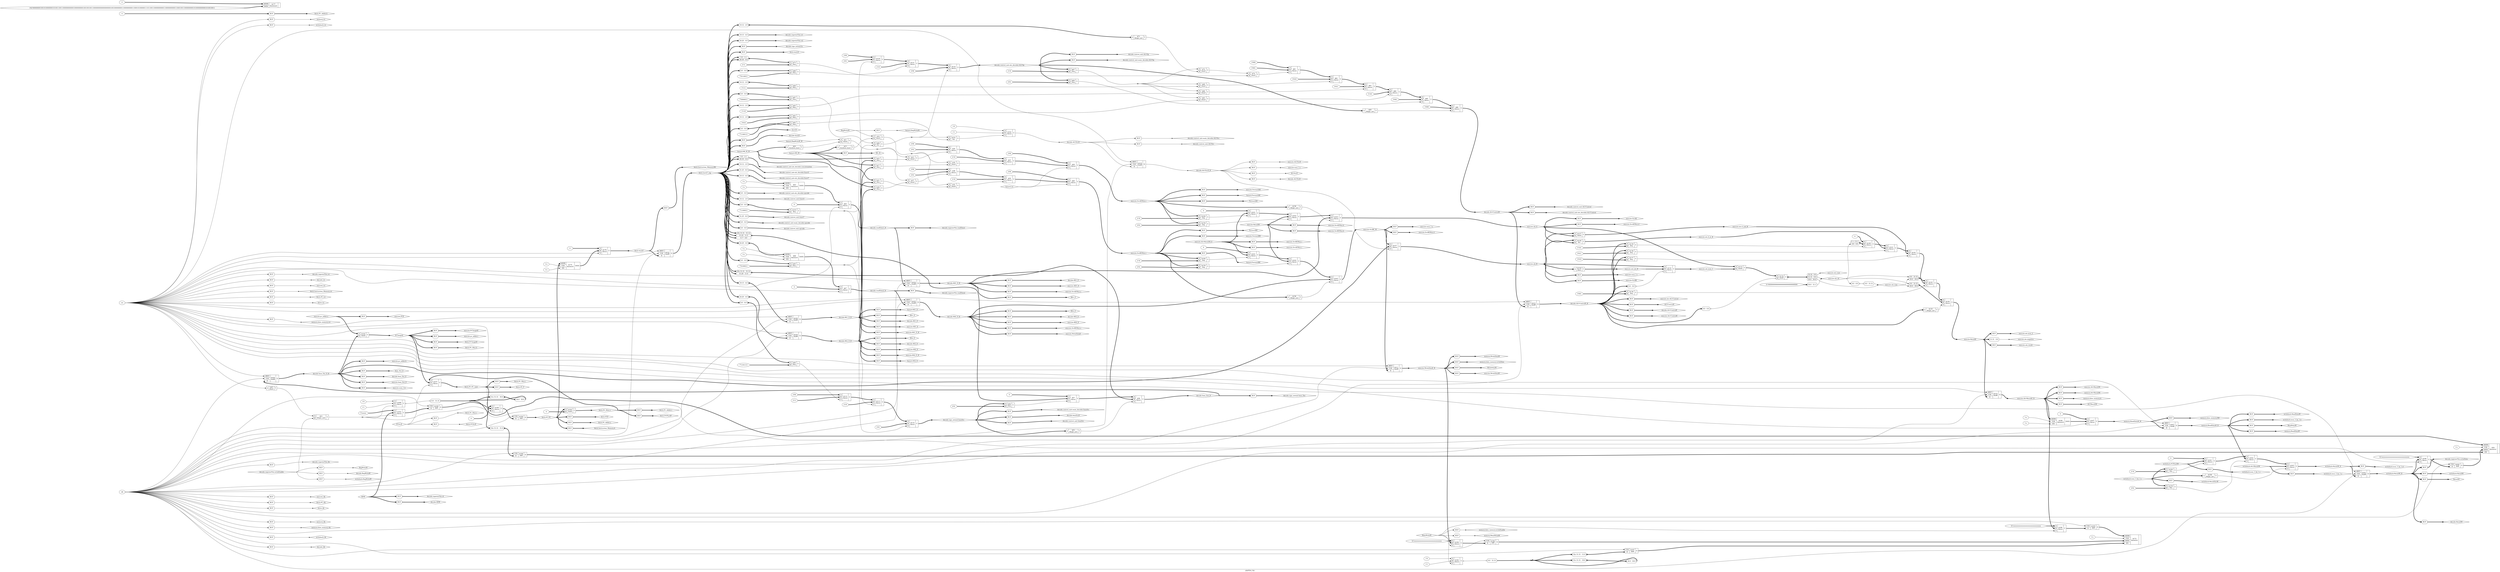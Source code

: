 digraph "pipeline_top" {
label="pipeline_top";
rankdir="LR";
remincross=true;
n94 [ shape=diamond, label="ALUControlE", color="black", fontcolor="black" ];
n95 [ shape=diamond, label="ALUResultM", color="black", fontcolor="black" ];
n96 [ shape=diamond, label="ALUSrcE", color="black", fontcolor="black" ];
n97 [ shape=diamond, label="ForwardAE", color="black", fontcolor="black" ];
n98 [ shape=diamond, label="ForwardBE", color="black", fontcolor="black" ];
n99 [ shape=diamond, label="Imm_Ext_E", color="black", fontcolor="black" ];
n100 [ shape=diamond, label="InstrD", color="black", fontcolor="black" ];
n101 [ shape=diamond, label="MemWriteM", color="black", fontcolor="black" ];
n102 [ shape=diamond, label="PCSrcE", color="black", fontcolor="black" ];
n103 [ shape=diamond, label="PCTargetE", color="black", fontcolor="black" ];
n104 [ shape=diamond, label="RD1_E", color="black", fontcolor="black" ];
n105 [ shape=diamond, label="RD2_E", color="black", fontcolor="black" ];
n106 [ shape=diamond, label="RDW", color="black", fontcolor="black" ];
n107 [ shape=diamond, label="RD_M", color="black", fontcolor="black" ];
n108 [ shape=diamond, label="RS1_E", color="black", fontcolor="black" ];
n109 [ shape=diamond, label="RS2_E", color="black", fontcolor="black" ];
n110 [ shape=diamond, label="ReadDataW", color="black", fontcolor="black" ];
n111 [ shape=diamond, label="RegWriteM", color="black", fontcolor="black" ];
n112 [ shape=diamond, label="RegWriteW", color="black", fontcolor="black" ];
n113 [ shape=diamond, label="ResultW", color="black", fontcolor="black" ];
n114 [ shape=diamond, label="WriteDataM", color="black", fontcolor="black" ];
n115 [ shape=octagon, label="clk", color="black", fontcolor="black" ];
n116 [ shape=diamond, label="decode.ALUControlD", color="black", fontcolor="black" ];
n117 [ shape=diamond, label="decode.ALUControlD_R", color="black", fontcolor="black" ];
n118 [ shape=diamond, label="decode.ALUControlE", color="black", fontcolor="black" ];
n119 [ shape=diamond, label="decode.ALUSrcD", color="black", fontcolor="black" ];
n120 [ shape=diamond, label="decode.ALUSrcD_R", color="black", fontcolor="black" ];
n121 [ shape=diamond, label="decode.ALUSrcE", color="black", fontcolor="black" ];
n122 [ shape=diamond, label="decode.ImmSrcD", color="black", fontcolor="black" ];
n123 [ shape=diamond, label="decode.Imm_Ext_D", color="black", fontcolor="black" ];
n124 [ shape=diamond, label="decode.Imm_Ext_D_R", color="black", fontcolor="black" ];
n125 [ shape=diamond, label="decode.Imm_Ext_E", color="black", fontcolor="black" ];
n126 [ shape=diamond, label="decode.InstrD", color="black", fontcolor="black" ];
n127 [ shape=diamond, label="decode.RD1_D_R", color="black", fontcolor="black" ];
n128 [ shape=diamond, label="decode.RD1_E", color="black", fontcolor="black" ];
n129 [ shape=diamond, label="decode.RD2_D_R", color="black", fontcolor="black" ];
n130 [ shape=diamond, label="decode.RD2_E", color="black", fontcolor="black" ];
n131 [ shape=diamond, label="decode.RDW", color="black", fontcolor="black" ];
n132 [ shape=diamond, label="decode.RS1_D_R", color="black", fontcolor="black" ];
n133 [ shape=diamond, label="decode.RS1_E", color="black", fontcolor="black" ];
n134 [ shape=diamond, label="decode.RS2_D_R", color="black", fontcolor="black" ];
n135 [ shape=diamond, label="decode.RS2_E", color="black", fontcolor="black" ];
n136 [ shape=diamond, label="decode.RegWriteW", color="black", fontcolor="black" ];
n137 [ shape=diamond, label="decode.ResultW", color="black", fontcolor="black" ];
n138 [ shape=diamond, label="decode.clk", color="black", fontcolor="black" ];
n139 [ shape=diamond, label="decode.control_unit.ALUControl", color="black", fontcolor="black" ];
n140 [ shape=diamond, label="decode.control_unit.ALUOp", color="black", fontcolor="black" ];
n141 [ shape=diamond, label="decode.control_unit.ALUSrc", color="black", fontcolor="black" ];
n142 [ shape=diamond, label="decode.control_unit.ImmSrc", color="black", fontcolor="black" ];
n143 [ shape=diamond, label="decode.control_unit.alu_decoder.ALUControl", color="black", fontcolor="black" ];
n144 [ shape=diamond, label="decode.control_unit.alu_decoder.ALUOp", color="black", fontcolor="black" ];
n145 [ shape=diamond, label="decode.control_unit.alu_decoder.concatenation", color="black", fontcolor="black" ];
n146 [ shape=diamond, label="decode.control_unit.alu_decoder.funct3", color="black", fontcolor="black" ];
n147 [ shape=diamond, label="decode.control_unit.alu_decoder.funct7", color="black", fontcolor="black" ];
n148 [ shape=diamond, label="decode.control_unit.alu_decoder.opcode", color="black", fontcolor="black" ];
n149 [ shape=diamond, label="decode.control_unit.funct3", color="black", fontcolor="black" ];
n150 [ shape=diamond, label="decode.control_unit.funct7", color="black", fontcolor="black" ];
n151 [ shape=diamond, label="decode.control_unit.main_decoder.ALUOp", color="black", fontcolor="black" ];
n152 [ shape=diamond, label="decode.control_unit.main_decoder.ALUSrc", color="black", fontcolor="black" ];
n153 [ shape=diamond, label="decode.control_unit.main_decoder.ImmSrc", color="black", fontcolor="black" ];
n154 [ shape=diamond, label="decode.control_unit.main_decoder.opcode", color="black", fontcolor="black" ];
n155 [ shape=diamond, label="decode.control_unit.opcode", color="black", fontcolor="black" ];
n156 [ shape=diamond, label="decode.readData1_D", color="black", fontcolor="black" ];
n157 [ shape=diamond, label="decode.readData2_D", color="black", fontcolor="black" ];
n158 [ shape=diamond, label="decode.registerFile.clk", color="black", fontcolor="black" ];
n159 [ shape=diamond, label="decode.registerFile.rd", color="black", fontcolor="black" ];
n160 [ shape=diamond, label="decode.registerFile.readData1", color="black", fontcolor="black" ];
n161 [ shape=diamond, label="decode.registerFile.readData2", color="black", fontcolor="black" ];
n162 [ shape=diamond, label="decode.registerFile.rs1", color="black", fontcolor="black" ];
n163 [ shape=diamond, label="decode.registerFile.rs2", color="black", fontcolor="black" ];
n164 [ shape=diamond, label="decode.registerFile.rst", color="black", fontcolor="black" ];
n165 [ shape=diamond, label="decode.registerFile.writeData", color="black", fontcolor="black" ];
n166 [ shape=diamond, label="decode.registerFile.writeEnable", color="black", fontcolor="black" ];
n167 [ shape=diamond, label="decode.rst", color="black", fontcolor="black" ];
n168 [ shape=diamond, label="decode.sign_extend.ImmSrc", color="black", fontcolor="black" ];
n169 [ shape=diamond, label="decode.sign_extend.Imm_Ext", color="black", fontcolor="black" ];
n170 [ shape=diamond, label="decode.sign_extend.In", color="black", fontcolor="black" ];
n171 [ shape=diamond, label="execute.ALUControlE", color="black", fontcolor="black" ];
n172 [ shape=diamond, label="execute.ALUResultE_R", color="black", fontcolor="black" ];
n173 [ shape=diamond, label="execute.ALUResultM", color="black", fontcolor="black" ];
n174 [ shape=diamond, label="execute.ALUResultM_E", color="black", fontcolor="black" ];
n175 [ shape=diamond, label="execute.ALUSrcE", color="black", fontcolor="black" ];
n176 [ shape=diamond, label="execute.ForwardAE", color="black", fontcolor="black" ];
n177 [ shape=diamond, label="execute.ForwardBE", color="black", fontcolor="black" ];
n178 [ shape=diamond, label="execute.Imm_Ext_E", color="black", fontcolor="black" ];
n179 [ shape=diamond, label="execute.PCE", color="black", fontcolor="black" ];
n180 [ shape=diamond, label="execute.PCTargetE", color="black", fontcolor="black" ];
n181 [ shape=diamond, label="execute.RD1_E", color="black", fontcolor="black" ];
n182 [ shape=diamond, label="execute.RD2_E", color="black", fontcolor="black" ];
n183 [ shape=diamond, label="execute.RS1_E", color="black", fontcolor="black" ];
n184 [ shape=diamond, label="execute.RS1_E_H", color="black", fontcolor="black" ];
n185 [ shape=diamond, label="execute.RS2_E", color="black", fontcolor="black" ];
n186 [ shape=diamond, label="execute.RS2_E_H", color="black", fontcolor="black" ];
n187 [ shape=diamond, label="execute.ResultE", color="black", fontcolor="black" ];
n188 [ shape=diamond, label="execute.ResultW", color="black", fontcolor="black" ];
n189 [ shape=diamond, label="execute.SrcAE", color="black", fontcolor="black" ];
n190 [ shape=diamond, label="execute.SrcAEMux.a", color="black", fontcolor="black" ];
n191 [ shape=diamond, label="execute.SrcAEMux.b", color="black", fontcolor="black" ];
n192 [ shape=diamond, label="execute.SrcAEMux.c", color="black", fontcolor="black" ];
n193 [ shape=diamond, label="execute.SrcAEMux.d", color="black", fontcolor="black" ];
n194 [ shape=diamond, label="execute.SrcAEMux.s", color="black", fontcolor="black" ];
n195 [ shape=diamond, label="execute.SrcBE", color="black", fontcolor="black" ];
n196 [ shape=diamond, label="execute.SrcBEMux.a", color="black", fontcolor="black" ];
n197 [ shape=diamond, label="execute.SrcBEMux.b", color="black", fontcolor="black" ];
n198 [ shape=diamond, label="execute.SrcBEMux.c", color="black", fontcolor="black" ];
n199 [ shape=diamond, label="execute.SrcBEMux.d", color="black", fontcolor="black" ];
n200 [ shape=diamond, label="execute.SrcBEMux.s", color="black", fontcolor="black" ];
n201 [ shape=diamond, label="execute.SrcBE_M", color="black", fontcolor="black" ];
n202 [ shape=diamond, label="execute.WriteDataE", color="black", fontcolor="black" ];
n203 [ shape=diamond, label="execute.WriteDataE_R", color="black", fontcolor="black" ];
n204 [ shape=diamond, label="execute.WriteDataM", color="black", fontcolor="black" ];
n205 [ shape=diamond, label="execute.alu.A", color="black", fontcolor="black" ];
n206 [ shape=diamond, label="execute.alu.ALUControl", color="black", fontcolor="black" ];
n207 [ shape=diamond, label="execute.alu.A_and_B", color="black", fontcolor="black" ];
n208 [ shape=diamond, label="execute.alu.A_or_B", color="black", fontcolor="black" ];
n209 [ shape=diamond, label="execute.alu.B", color="black", fontcolor="black" ];
n210 [ shape=diamond, label="execute.alu.cout", color="black", fontcolor="black" ];
n211 [ shape=diamond, label="execute.alu.mux_1", color="black", fontcolor="black" ];
n212 [ shape=diamond, label="execute.alu.mux_2", color="black", fontcolor="black" ];
n213 [ shape=diamond, label="execute.alu.negative", color="black", fontcolor="black" ];
n214 [ shape=diamond, label="execute.alu.not_B", color="black", fontcolor="black" ];
n215 [ shape=diamond, label="execute.alu.result", color="black", fontcolor="black" ];
n216 [ shape=diamond, label="execute.alu.slt", color="black", fontcolor="black" ];
n217 [ shape=diamond, label="execute.alu.sum", color="black", fontcolor="black" ];
n218 [ shape=diamond, label="execute.clk", color="black", fontcolor="black" ];
n219 [ shape=diamond, label="execute.mux_1.a", color="black", fontcolor="black" ];
n220 [ shape=diamond, label="execute.mux_1.b", color="black", fontcolor="black" ];
n221 [ shape=diamond, label="execute.mux_1.c", color="black", fontcolor="black" ];
n222 [ shape=diamond, label="execute.mux_1.s", color="black", fontcolor="black" ];
n223 [ shape=diamond, label="execute.pc_adder.a", color="black", fontcolor="black" ];
n224 [ shape=diamond, label="execute.pc_adder.b", color="black", fontcolor="black" ];
n225 [ shape=diamond, label="execute.pc_adder.c", color="black", fontcolor="black" ];
n226 [ shape=diamond, label="execute.rst", color="black", fontcolor="black" ];
n227 [ shape=diamond, label="fetch.InstrD", color="black", fontcolor="black" ];
n228 [ shape=diamond, label="fetch.InstrF", color="black", fontcolor="black" ];
n229 [ shape=diamond, label="fetch.InstrF_reg", color="black", fontcolor="black" ];
n230 [ shape=diamond, label="fetch.Instruction_Memory.A", color="black", fontcolor="black" ];
n231 [ shape=diamond, label="fetch.Instruction_Memory.RD", color="black", fontcolor="black" ];
n232 [ shape=diamond, label="fetch.Instruction_Memory.rst", color="black", fontcolor="black" ];
n233 [ shape=diamond, label="fetch.PC.PC", color="black", fontcolor="black" ];
n234 [ shape=diamond, label="fetch.PC.PC_next", color="black", fontcolor="black" ];
n235 [ shape=diamond, label="fetch.PC.clk", color="black", fontcolor="black" ];
n236 [ shape=diamond, label="fetch.PC.rst", color="black", fontcolor="black" ];
n237 [ shape=diamond, label="fetch.PCF", color="black", fontcolor="black" ];
n238 [ shape=diamond, label="fetch.PCPlus4F", color="black", fontcolor="black" ];
n239 [ shape=diamond, label="fetch.PCSrcE", color="black", fontcolor="black" ];
n240 [ shape=diamond, label="fetch.PCTargetE", color="black", fontcolor="black" ];
n241 [ shape=diamond, label="fetch.PC_Adder.a", color="black", fontcolor="black" ];
n242 [ shape=diamond, label="fetch.PC_Adder.b", color="black", fontcolor="black" ];
n243 [ shape=diamond, label="fetch.PC_Adder.c", color="black", fontcolor="black" ];
n244 [ shape=diamond, label="fetch.PC_F", color="black", fontcolor="black" ];
n245 [ shape=diamond, label="fetch.PC_Mux.a", color="black", fontcolor="black" ];
n246 [ shape=diamond, label="fetch.PC_Mux.b", color="black", fontcolor="black" ];
n247 [ shape=diamond, label="fetch.PC_Mux.c", color="black", fontcolor="black" ];
n248 [ shape=diamond, label="fetch.PC_Mux.s", color="black", fontcolor="black" ];
n249 [ shape=diamond, label="fetch.clk", color="black", fontcolor="black" ];
n250 [ shape=diamond, label="fetch.rst", color="black", fontcolor="black" ];
n251 [ shape=diamond, label="hazard.ForwardAE", color="black", fontcolor="black" ];
n252 [ shape=diamond, label="hazard.ForwardBE", color="black", fontcolor="black" ];
n253 [ shape=diamond, label="hazard.RD_M", color="black", fontcolor="black" ];
n254 [ shape=diamond, label="hazard.RD_W_W", color="black", fontcolor="black" ];
n255 [ shape=diamond, label="hazard.RS1_E", color="black", fontcolor="black" ];
n256 [ shape=diamond, label="hazard.RS2_E", color="black", fontcolor="black" ];
n257 [ shape=diamond, label="hazard.RegWriteM", color="black", fontcolor="black" ];
n258 [ shape=diamond, label="hazard.RegWriteW_W", color="black", fontcolor="black" ];
n259 [ shape=diamond, label="hazard.rst", color="black", fontcolor="black" ];
n260 [ shape=diamond, label="memory.ALUResultM", color="black", fontcolor="black" ];
n261 [ shape=diamond, label="memory.MemWriteM", color="black", fontcolor="black" ];
n262 [ shape=diamond, label="memory.ReadDataM_R", color="black", fontcolor="black" ];
n263 [ shape=diamond, label="memory.ReadDataM_W", color="black", fontcolor="black" ];
n264 [ shape=diamond, label="memory.ReadDataW", color="black", fontcolor="black" ];
n265 [ shape=diamond, label="memory.WriteDataM", color="black", fontcolor="black" ];
n266 [ shape=diamond, label="memory.clk", color="black", fontcolor="black" ];
n267 [ shape=diamond, label="memory.data_memory.A", color="black", fontcolor="black" ];
n268 [ shape=diamond, label="memory.data_memory.RD", color="black", fontcolor="black" ];
n269 [ shape=diamond, label="memory.data_memory.clk", color="black", fontcolor="black" ];
n270 [ shape=diamond, label="memory.data_memory.rst", color="black", fontcolor="black" ];
n271 [ shape=diamond, label="memory.data_memory.writeData", color="black", fontcolor="black" ];
n272 [ shape=diamond, label="memory.data_memory.writeEnable", color="black", fontcolor="black" ];
n273 [ shape=diamond, label="memory.rst", color="black", fontcolor="black" ];
n274 [ shape=octagon, label="rst", color="black", fontcolor="black" ];
n275 [ shape=diamond, label="writeback.ALUResultW", color="black", fontcolor="black" ];
n276 [ shape=diamond, label="writeback.PCPlus4W", color="black", fontcolor="black" ];
n277 [ shape=diamond, label="writeback.ReadDataW", color="black", fontcolor="black" ];
n278 [ shape=diamond, label="writeback.RegWriteW", color="black", fontcolor="black" ];
n279 [ shape=diamond, label="writeback.ResultSrcW", color="black", fontcolor="black" ];
n280 [ shape=diamond, label="writeback.ResultW", color="black", fontcolor="black" ];
n281 [ shape=diamond, label="writeback.ResultW_R", color="black", fontcolor="black" ];
n282 [ shape=diamond, label="writeback.ResultW_X", color="black", fontcolor="black" ];
n283 [ shape=diamond, label="writeback.clk", color="black", fontcolor="black" ];
n284 [ shape=diamond, label="writeback.mux_3_by_1.a", color="black", fontcolor="black" ];
n285 [ shape=diamond, label="writeback.mux_3_by_1.b", color="black", fontcolor="black" ];
n286 [ shape=diamond, label="writeback.mux_3_by_1.c", color="black", fontcolor="black" ];
n287 [ shape=diamond, label="writeback.mux_3_by_1.d", color="black", fontcolor="black" ];
n288 [ shape=diamond, label="writeback.mux_3_by_1.s", color="black", fontcolor="black" ];
n289 [ shape=diamond, label="writeback.rst", color="black", fontcolor="black" ];
c294 [ shape=record, label="{{<p290> ARST|<p291> CLK|<p292> D}|$218\n$adff|{<p293> Q}}" ];
c295 [ shape=record, label="{{<p290> ARST|<p291> CLK|<p292> D}|$223\n$adff|{<p293> Q}}" ];
c296 [ shape=record, label="{{<p290> ARST|<p291> CLK|<p292> D}|$224\n$adff|{<p293> Q}}" ];
c297 [ shape=record, label="{{<p290> ARST|<p291> CLK|<p292> D}|$225\n$adff|{<p293> Q}}" ];
c298 [ shape=record, label="{{<p290> ARST|<p291> CLK|<p292> D}|$226\n$adff|{<p293> Q}}" ];
c299 [ shape=record, label="{{<p290> ARST|<p291> CLK|<p292> D}|$228\n$adff|{<p293> Q}}" ];
x0 [ shape=record, style=rounded, label="<s0> 19:15 - 4:0 " ];
x0:e -> c299:p292:w [arrowhead=odiamond, arrowtail=odiamond, dir=both, color="black", style="setlinewidth(3)", label=""];
c300 [ shape=record, label="{{<p290> ARST|<p291> CLK|<p292> D}|$229\n$adff|{<p293> Q}}" ];
x1 [ shape=record, style=rounded, label="<s0> 24:20 - 4:0 " ];
x1:e -> c300:p292:w [arrowhead=odiamond, arrowtail=odiamond, dir=both, color="black", style="setlinewidth(3)", label=""];
c304 [ shape=record, label="{{<p301> A|<p302> B}|$63\n$and|{<p303> Y}}" ];
c305 [ shape=record, label="{{<p301> A|<p302> B}|$66\n$and|{<p303> Y}}" ];
c306 [ shape=record, label="{{<p301> A|<p302> B}|$69\n$and|{<p303> Y}}" ];
c307 [ shape=record, label="{{<p301> A|<p302> B}|$72\n$and|{<p303> Y}}" ];
c308 [ shape=record, label="{{<p301> A|<p302> B}|$74\n$and|{<p303> Y}}" ];
c309 [ shape=record, label="{{<p301> A}|$59\n$logic_not|{<p303> Y}}" ];
v2 [ label="2'01" ];
c310 [ shape=record, label="{{<p301> A|<p302> B}|$60\n$eq|{<p303> Y}}" ];
v4 [ label="3'010" ];
c311 [ shape=record, label="{{<p301> A|<p302> B}|$62\n$eq|{<p303> Y}}" ];
x3 [ shape=record, style=rounded, label="<s0> 14:12 - 2:0 " ];
x3:e -> c311:p301:w [arrowhead=odiamond, arrowtail=odiamond, dir=both, color="black", style="setlinewidth(3)", label=""];
v6 [ label="3'110" ];
c312 [ shape=record, label="{{<p301> A|<p302> B}|$65\n$eq|{<p303> Y}}" ];
x5 [ shape=record, style=rounded, label="<s0> 14:12 - 2:0 " ];
x5:e -> c312:p301:w [arrowhead=odiamond, arrowtail=odiamond, dir=both, color="black", style="setlinewidth(3)", label=""];
v7 [ label="2'10" ];
c313 [ shape=record, label="{{<p301> A|<p302> B}|$67\n$eq|{<p303> Y}}" ];
v9 [ label="3'111" ];
c314 [ shape=record, label="{{<p301> A|<p302> B}|$68\n$eq|{<p303> Y}}" ];
x8 [ shape=record, style=rounded, label="<s0> 14:12 - 2:0 " ];
x8:e -> c314:p301:w [arrowhead=odiamond, arrowtail=odiamond, dir=both, color="black", style="setlinewidth(3)", label=""];
c315 [ shape=record, label="{{<p301> A}|$71\n$logic_not|{<p303> Y}}" ];
x10 [ shape=record, style=rounded, label="<s0> 14:12 - 2:0 " ];
x10:e -> c315:p301:w [arrowhead=odiamond, arrowtail=odiamond, dir=both, color="black", style="setlinewidth(3)", label=""];
v12 [ label="2'11" ];
c316 [ shape=record, label="{{<p301> A|<p302> B}|$73\n$eq|{<p303> Y}}" ];
x11 [ shape=record, style=rounded, label="<s1> 5:5 - 1:1 |<s0> 30:30 - 0:0 " ];
x11:e -> c316:p301:w [arrowhead=odiamond, arrowtail=odiamond, dir=both, color="black", style="setlinewidth(3)", label=""];
v13 [ label="3'000" ];
v14 [ label="3'001" ];
c318 [ shape=record, label="{{<p301> A|<p302> B|<p317> S}|$81\n$mux|{<p303> Y}}" ];
v15 [ label="3'010" ];
c319 [ shape=record, label="{{<p301> A|<p302> B|<p317> S}|$82\n$mux|{<p303> Y}}" ];
v16 [ label="3'011" ];
c320 [ shape=record, label="{{<p301> A|<p302> B|<p317> S}|$83\n$mux|{<p303> Y}}" ];
v17 [ label="3'101" ];
c321 [ shape=record, label="{{<p301> A|<p302> B|<p317> S}|$84\n$mux|{<p303> Y}}" ];
v18 [ label="3'001" ];
c322 [ shape=record, label="{{<p301> A|<p302> B|<p317> S}|$85\n$mux|{<p303> Y}}" ];
v19 [ label="3'000" ];
c323 [ shape=record, label="{{<p301> A|<p302> B|<p317> S}|$86\n$mux|{<p303> Y}}" ];
v21 [ label="7'0110011" ];
c324 [ shape=record, label="{{<p301> A|<p302> B}|$88\n$eq|{<p303> Y}}" ];
x20 [ shape=record, style=rounded, label="<s0> 6:0 - 6:0 " ];
x20:e -> c324:p301:w [arrowhead=odiamond, arrowtail=odiamond, dir=both, color="black", style="setlinewidth(3)", label=""];
v23 [ label="7'1101111" ];
c325 [ shape=record, label="{{<p301> A|<p302> B}|$90\n$eq|{<p303> Y}}" ];
x22 [ shape=record, style=rounded, label="<s0> 6:0 - 6:0 " ];
x22:e -> c325:p301:w [arrowhead=odiamond, arrowtail=odiamond, dir=both, color="black", style="setlinewidth(3)", label=""];
v25 [ label="7'1100111" ];
c326 [ shape=record, label="{{<p301> A|<p302> B}|$92\n$eq|{<p303> Y}}" ];
x24 [ shape=record, style=rounded, label="<s0> 6:0 - 6:0 " ];
x24:e -> c326:p301:w [arrowhead=odiamond, arrowtail=odiamond, dir=both, color="black", style="setlinewidth(3)", label=""];
v27 [ label="7'0100011" ];
c327 [ shape=record, label="{{<p301> A|<p302> B}|$95\n$eq|{<p303> Y}}" ];
x26 [ shape=record, style=rounded, label="<s0> 6:0 - 6:0 " ];
x26:e -> c327:p301:w [arrowhead=odiamond, arrowtail=odiamond, dir=both, color="black", style="setlinewidth(3)", label=""];
v29 [ label="7'0000011" ];
c328 [ shape=record, label="{{<p301> A|<p302> B}|$97\n$eq|{<p303> Y}}" ];
x28 [ shape=record, style=rounded, label="<s0> 6:0 - 6:0 " ];
x28:e -> c328:p301:w [arrowhead=odiamond, arrowtail=odiamond, dir=both, color="black", style="setlinewidth(3)", label=""];
v31 [ label="7'1100011" ];
c329 [ shape=record, label="{{<p301> A|<p302> B}|$103\n$eq|{<p303> Y}}" ];
x30 [ shape=record, style=rounded, label="<s0> 6:0 - 6:0 " ];
x30:e -> c329:p301:w [arrowhead=odiamond, arrowtail=odiamond, dir=both, color="black", style="setlinewidth(3)", label=""];
c330 [ shape=record, label="{{<p301> A|<p302> B}|$101\n$or|{<p303> Y}}" ];
c331 [ shape=record, label="{{<p301> A|<p302> B}|$99\n$or|{<p303> Y}}" ];
v32 [ label="1'0" ];
v33 [ label="1'1" ];
c332 [ shape=record, label="{{<p301> A|<p302> B|<p317> S}|$102\n$mux|{<p303> Y}}" ];
v34 [ label="2'00" ];
v35 [ label="2'11" ];
c333 [ shape=record, label="{{<p301> A|<p302> B|<p317> S}|$112\n$mux|{<p303> Y}}" ];
v36 [ label="2'10" ];
c334 [ shape=record, label="{{<p301> A|<p302> B|<p317> S}|$113\n$mux|{<p303> Y}}" ];
v37 [ label="2'01" ];
c335 [ shape=record, label="{{<p301> A|<p302> B|<p317> S}|$114\n$mux|{<p303> Y}}" ];
v38 [ label="2'00" ];
v39 [ label="2'01" ];
c336 [ shape=record, label="{{<p301> A|<p302> B|<p317> S}|$120\n$mux|{<p303> Y}}" ];
v40 [ label="2'10" ];
c337 [ shape=record, label="{{<p301> A|<p302> B|<p317> S}|$121\n$mux|{<p303> Y}}" ];
v41 [ label="2'00" ];
c338 [ shape=record, label="{{<p301> A|<p302> B|<p317> S}|$122\n$mux|{<p303> Y}}" ];
c339 [ shape=record, label="{{<p301> A|<p302> B}|$53\n$logic_and|{<p303> Y}}" ];
v43 [ label="1'x" ];
v44 [ label="1'x" ];
c343 [ shape=record, label="{{<p340> ADDR|<p291> CLK|<p341> EN}|$43\n$memrd|{<p342> DATA}}" ];
x42 [ shape=record, style=rounded, label="<s0> 19:15 - 4:0 " ];
x42:e -> c343:p340:w [arrowhead=odiamond, arrowtail=odiamond, dir=both, color="black", style="setlinewidth(3)", label=""];
v46 [ label="1'x" ];
v47 [ label="1'x" ];
c344 [ shape=record, label="{{<p340> ADDR|<p291> CLK|<p341> EN}|$46\n$memrd|{<p342> DATA}}" ];
x45 [ shape=record, style=rounded, label="<s0> 24:20 - 4:0 " ];
x45:e -> c344:p340:w [arrowhead=odiamond, arrowtail=odiamond, dir=both, color="black", style="setlinewidth(3)", label=""];
v48 [ label="1'x" ];
c345 [ shape=record, label="{{<p340> ADDR|<p291> CLK|<p342> DATA|<p341> EN}|$54\n$memwr|{}}" ];
c346 [ shape=record, label="{{<p301> A}|$45\n$not|{<p303> Y}}" ];
c347 [ shape=record, label="{{<p291> CLK|<p292> D}|$198\n$dff|{<p293> Q}}" ];
x49 [ shape=record, style=rounded, label="<s31> 32x 31:31 - 31:0 " ];
x49:e -> c347:p292:w [arrowhead=odiamond, arrowtail=odiamond, dir=both, color="black", style="setlinewidth(3)", label=""];
c348 [ shape=record, label="{{<p291> CLK|<p292> D}|$199\n$dff|{<p293> Q}}" ];
c349 [ shape=record, label="{{<p291> CLK|<p292> D}|$200\n$dff|{<p293> Q}}" ];
v50 [ label="1'0" ];
v51 [ label="1'1" ];
c350 [ shape=record, label="{{<p301> A|<p302> B|<p317> S}|$188\n$mux|{<p303> Y}}" ];
x52 [ shape=record, style=rounded, label="<s0> 0:0 - 31:31 " ];
c350:p303:e -> x52:w [arrowhead=odiamond, arrowtail=odiamond, dir=both, color="black", label=""];
v53 [ label="32'xxxxxxxxxxxxxxxxxxxxxxxxxxxxxxxx" ];
c351 [ shape=record, label="{{<p301> A|<p302> B|<p317> S}|$190\n$mux|{<p303> Y}}" ];
v54 [ label="5'xxxxx" ];
c352 [ shape=record, label="{{<p301> A|<p302> B|<p317> S}|$192\n$mux|{<p303> Y}}" ];
v55 [ label="0" ];
c353 [ shape=record, label="{{<p301> A|<p302> B|<p317> S}|$44\n$mux|{<p303> Y}}" ];
v56 [ label="0" ];
c354 [ shape=record, label="{{<p301> A|<p302> B|<p317> S}|$47\n$mux|{<p303> Y}}" ];
c355 [ shape=record, label="{{<p301> A}|$55\n$logic_not|{<p303> Y}}" ];
v57 [ label="2'01" ];
c356 [ shape=record, label="{{<p301> A|<p302> B}|$56\n$eq|{<p303> Y}}" ];
v58 [ label="0" ];
c357 [ shape=record, label="{{<p301> A|<p302> B|<p317> S}|$57\n$mux|{<p303> Y}}" ];
x59 [ shape=record, style=rounded, label="<s21> 20x 31:31 - 31:12 |<s1> 31:25 - 11:5 |<s0> 11:7 - 4:0 " ];
x59:e -> c357:p302:w [arrowhead=odiamond, arrowtail=odiamond, dir=both, color="black", style="setlinewidth(3)", label=""];
c358 [ shape=record, label="{{<p301> A|<p302> B|<p317> S}|$58\n$mux|{<p303> Y}}" ];
x60 [ shape=record, style=rounded, label="<s20> 20x 31:31 - 31:12 |<s0> 31:20 - 11:0 " ];
x60:e -> c358:p302:w [arrowhead=odiamond, arrowtail=odiamond, dir=both, color="black", style="setlinewidth(3)", label=""];
c359 [ shape=record, label="{{<p290> ARST|<p291> CLK|<p292> D}|$210\n$adff|{<p293> Q}}" ];
c360 [ shape=record, label="{{<p290> ARST|<p291> CLK|<p292> D}|$211\n$adff|{<p293> Q}}" ];
c361 [ shape=record, label="{{<p301> A}|$158\n$logic_not|{<p303> Y}}" ];
v61 [ label="2'01" ];
c362 [ shape=record, label="{{<p301> A|<p302> B}|$159\n$eq|{<p303> Y}}" ];
v62 [ label="2'10" ];
c363 [ shape=record, label="{{<p301> A|<p302> B}|$160\n$eq|{<p303> Y}}" ];
v63 [ label="0" ];
c364 [ shape=record, label="{{<p301> A|<p302> B|<p317> S}|$161\n$mux|{<p303> Y}}" ];
c365 [ shape=record, label="{{<p301> A|<p302> B|<p317> S}|$162\n$mux|{<p303> Y}}" ];
c366 [ shape=record, label="{{<p301> A|<p302> B|<p317> S}|$163\n$mux|{<p303> Y}}" ];
c367 [ shape=record, label="{{<p301> A}|$158\n$logic_not|{<p303> Y}}" ];
v64 [ label="2'01" ];
c368 [ shape=record, label="{{<p301> A|<p302> B}|$159\n$eq|{<p303> Y}}" ];
v65 [ label="2'10" ];
c369 [ shape=record, label="{{<p301> A|<p302> B}|$160\n$eq|{<p303> Y}}" ];
v66 [ label="0" ];
c370 [ shape=record, label="{{<p301> A|<p302> B|<p317> S}|$161\n$mux|{<p303> Y}}" ];
c371 [ shape=record, label="{{<p301> A|<p302> B|<p317> S}|$162\n$mux|{<p303> Y}}" ];
c372 [ shape=record, label="{{<p301> A|<p302> B|<p317> S}|$163\n$mux|{<p303> Y}}" ];
c373 [ shape=record, label="{{<p301> A|<p302> B}|$133\n$add|{<p303> Y}}" ];
c374 [ shape=record, label="{{<p301> A|<p302> B}|$134\n$add|{<p303> Y}}" ];
x67 [ shape=record, style=rounded, label="<s0> 0:0 - 0:0 " ];
x67:e -> c374:p302:w [arrowhead=odiamond, arrowtail=odiamond, dir=both, color="black", label=""];
x68 [ shape=record, style=rounded, label="<s2> 32:32 - 0:0 |<s1> 31:31 - 0:0 |<s0> 30:0 - 30:0 " ];
c374:p303:e -> x68:w [arrowhead=odiamond, arrowtail=odiamond, dir=both, color="black", style="setlinewidth(3)", label=""];
c375 [ shape=record, label="{{<p301> A|<p302> B}|$127\n$and|{<p303> Y}}" ];
c376 [ shape=record, label="{{<p301> A}|$135\n$logic_not|{<p303> Y}}" ];
v69 [ label="3'001" ];
c377 [ shape=record, label="{{<p301> A|<p302> B}|$136\n$eq|{<p303> Y}}" ];
v70 [ label="3'010" ];
c378 [ shape=record, label="{{<p301> A|<p302> B}|$137\n$eq|{<p303> Y}}" ];
v71 [ label="3'011" ];
c379 [ shape=record, label="{{<p301> A|<p302> B}|$138\n$eq|{<p303> Y}}" ];
v72 [ label="3'101" ];
c380 [ shape=record, label="{{<p301> A|<p302> B}|$139\n$eq|{<p303> Y}}" ];
c381 [ shape=record, label="{{<p301> A}|$130\n$not|{<p303> Y}}" ];
c382 [ shape=record, label="{{<p301> A|<p302> B}|$128\n$or|{<p303> Y}}" ];
c383 [ shape=record, label="{{<p301> A|<p302> B|<p317> S}|$132\n$mux|{<p303> Y}}" ];
x73 [ shape=record, style=rounded, label="<s0> 0:0 - 0:0 " ];
x73:e -> c383:p317:w [arrowhead=odiamond, arrowtail=odiamond, dir=both, color="black", label=""];
v74 [ label="0" ];
c384 [ shape=record, label="{{<p301> A|<p302> B|<p317> S}|$140\n$mux|{<p303> Y}}" ];
x75 [ shape=record, style=rounded, label="0 -&gt; 31:1 |<s0> 0:0 - 0:0 " ];
x75:e -> c384:p302:w [arrowhead=odiamond, arrowtail=odiamond, dir=both, color="black", style="setlinewidth(3)", label=""];
c385 [ shape=record, label="{{<p301> A|<p302> B|<p317> S}|$141\n$mux|{<p303> Y}}" ];
c386 [ shape=record, label="{{<p301> A|<p302> B|<p317> S}|$142\n$mux|{<p303> Y}}" ];
c387 [ shape=record, label="{{<p301> A|<p302> B|<p317> S}|$143\n$mux|{<p303> Y}}" ];
x76 [ shape=record, style=rounded, label="<s1> 0:0 - 31:31 |<s0> 30:0 - 30:0 " ];
x76:e -> c387:p302:w [arrowhead=odiamond, arrowtail=odiamond, dir=both, color="black", style="setlinewidth(3)", label=""];
c388 [ shape=record, label="{{<p301> A|<p302> B|<p317> S}|$144\n$mux|{<p303> Y}}" ];
x77 [ shape=record, style=rounded, label="<s1> 0:0 - 31:31 |<s0> 30:0 - 30:0 " ];
x77:e -> c388:p302:w [arrowhead=odiamond, arrowtail=odiamond, dir=both, color="black", style="setlinewidth(3)", label=""];
c389 [ shape=record, label="{{<p301> A|<p302> B|<p317> S}|$157\n$mux|{<p303> Y}}" ];
c390 [ shape=record, label="{{<p301> A|<p302> B}|$164\n$add|{<p303> Y}}" ];
c391 [ shape=record, label="{{<p290> ARST|<p291> CLK|<p292> D}|$232\n$adff|{<p293> Q}}" ];
v78 [ label="0" ];
v79 [ label="192'000000001001010000000101001100110000000000010000000001001001001100000000000000000010010000000011000000000110001010000011101100110000000000110000000000110001001100000000010100000000001010010011" ];
c392 [ shape=record, label="{{<p340> ADDR|<p342> DATA}|$177\n$meminit|{}}" ];
v80 [ label="1'x" ];
v81 [ label="1'x" ];
c393 [ shape=record, label="{{<p340> ADDR|<p291> CLK|<p341> EN}|$175\n$memrd|{<p342> DATA}}" ];
v82 [ label="0" ];
c394 [ shape=record, label="{{<p301> A|<p302> B|<p317> S}|$176\n$mux|{<p303> Y}}" ];
c395 [ shape=record, label="{{<p291> CLK|<p292> D}|$194\n$dff|{<p293> Q}}" ];
v83 [ label="0" ];
c396 [ shape=record, label="{{<p301> A|<p302> B|<p317> S}|$180\n$mux|{<p303> Y}}" ];
v84 [ label="4" ];
c397 [ shape=record, label="{{<p301> A|<p302> B}|$164\n$add|{<p303> Y}}" ];
c398 [ shape=record, label="{{<p301> A|<p302> B|<p317> S}|$157\n$mux|{<p303> Y}}" ];
c399 [ shape=record, label="{{<p301> A|<p302> B}|$16\n$and|{<p303> Y}}" ];
c400 [ shape=record, label="{{<p301> A|<p302> B}|$18\n$and|{<p303> Y}}" ];
c401 [ shape=record, label="{{<p301> A|<p302> B}|$21\n$and|{<p303> Y}}" ];
c402 [ shape=record, label="{{<p301> A|<p302> B}|$23\n$and|{<p303> Y}}" ];
c403 [ shape=record, label="{{<p301> A|<p302> B}|$32\n$and|{<p303> Y}}" ];
c404 [ shape=record, label="{{<p301> A|<p302> B}|$37\n$and|{<p303> Y}}" ];
c405 [ shape=record, label="{{<p301> A|<p302> B}|$17\n$eq|{<p303> Y}}" ];
c406 [ shape=record, label="{{<p301> A|<p302> B}|$22\n$eq|{<p303> Y}}" ];
c407 [ shape=record, label="{{<p301> A|<p302> B}|$31\n$eq|{<p303> Y}}" ];
c408 [ shape=record, label="{{<p301> A|<p302> B}|$36\n$eq|{<p303> Y}}" ];
c409 [ shape=record, label="{{<p301> A}|$15\n$reduce_bool|{<p303> Y}}" ];
c410 [ shape=record, label="{{<p301> A}|$20\n$reduce_bool|{<p303> Y}}" ];
v85 [ label="2'00" ];
v86 [ label="2'01" ];
c411 [ shape=record, label="{{<p301> A|<p302> B|<p317> S}|$24\n$mux|{<p303> Y}}" ];
v87 [ label="2'10" ];
c412 [ shape=record, label="{{<p301> A|<p302> B|<p317> S}|$25\n$mux|{<p303> Y}}" ];
v88 [ label="2'00" ];
c413 [ shape=record, label="{{<p301> A|<p302> B|<p317> S}|$26\n$mux|{<p303> Y}}" ];
v89 [ label="2'00" ];
v90 [ label="2'01" ];
c414 [ shape=record, label="{{<p301> A|<p302> B|<p317> S}|$38\n$mux|{<p303> Y}}" ];
v91 [ label="2'10" ];
c415 [ shape=record, label="{{<p301> A|<p302> B|<p317> S}|$39\n$mux|{<p303> Y}}" ];
v92 [ label="2'00" ];
c416 [ shape=record, label="{{<p301> A|<p302> B|<p317> S}|$40\n$mux|{<p303> Y}}" ];
c417 [ shape=record, label="{{<p290> ARST|<p291> CLK|<p292> D}|$207\n$adff|{<p293> Q}}" ];
v93 [ label="1'x" ];
v94 [ label="1'x" ];
c418 [ shape=record, label="{{<p340> ADDR|<p291> CLK|<p341> EN}|$166\n$memrd|{<p342> DATA}}" ];
v95 [ label="1'x" ];
c419 [ shape=record, label="{{<p340> ADDR|<p291> CLK|<p342> DATA|<p341> EN}|$172\n$memwr|{}}" ];
c420 [ shape=record, label="{{<p291> CLK|<p292> D}|$195\n$dff|{<p293> Q}}" ];
c421 [ shape=record, label="{{<p291> CLK|<p292> D}|$196\n$dff|{<p293> Q}}" ];
c422 [ shape=record, label="{{<p291> CLK|<p292> D}|$197\n$dff|{<p293> Q}}" ];
x96 [ shape=record, style=rounded, label="<s31> 32x 31:31 - 31:0 " ];
x96:e -> c422:p292:w [arrowhead=odiamond, arrowtail=odiamond, dir=both, color="black", style="setlinewidth(3)", label=""];
v97 [ label="1'0" ];
v98 [ label="1'1" ];
c423 [ shape=record, label="{{<p301> A|<p302> B|<p317> S}|$182\n$mux|{<p303> Y}}" ];
x99 [ shape=record, style=rounded, label="<s0> 0:0 - 31:31 " ];
c423:p303:e -> x99:w [arrowhead=odiamond, arrowtail=odiamond, dir=both, color="black", label=""];
v100 [ label="32'xxxxxxxxxxxxxxxxxxxxxxxxxxxxxxxx" ];
c424 [ shape=record, label="{{<p301> A|<p302> B|<p317> S}|$184\n$mux|{<p303> Y}}" ];
v101 [ label="32'xxxxxxxxxxxxxxxxxxxxxxxxxxxxxxxx" ];
c425 [ shape=record, label="{{<p301> A|<p302> B|<p317> S}|$186\n$mux|{<p303> Y}}" ];
v102 [ label="0" ];
c426 [ shape=record, label="{{<p301> A|<p302> B|<p317> S}|$167\n$mux|{<p303> Y}}" ];
c427 [ shape=record, label="{{<p290> ARST|<p291> CLK|<p292> D}|$202\n$adff|{<p293> Q}}" ];
c428 [ shape=record, label="{{<p301> A}|$158\n$logic_not|{<p303> Y}}" ];
v103 [ label="2'01" ];
c429 [ shape=record, label="{{<p301> A|<p302> B}|$159\n$eq|{<p303> Y}}" ];
v104 [ label="2'10" ];
c430 [ shape=record, label="{{<p301> A|<p302> B}|$160\n$eq|{<p303> Y}}" ];
v105 [ label="0" ];
c431 [ shape=record, label="{{<p301> A|<p302> B|<p317> S}|$161\n$mux|{<p303> Y}}" ];
c432 [ shape=record, label="{{<p301> A|<p302> B|<p317> S}|$162\n$mux|{<p303> Y}}" ];
c433 [ shape=record, label="{{<p301> A|<p302> B|<p317> S}|$163\n$mux|{<p303> Y}}" ];
x106 [ shape=record, style=rounded, label="<s30> 31x 31:31 - 30:0 " ];
x107 [ shape=record, style=rounded, label="<s0> 30:0 - 30:0 " ];
x106:e -> x107:w [arrowhead=odiamond, arrowtail=odiamond, dir=both, color="black", style="setlinewidth(3)", label=""];
x108 [shape=box, style=rounded, label="BUF"];
x109 [shape=box, style=rounded, label="BUF"];
x110 [shape=box, style=rounded, label="BUF"];
x111 [shape=box, style=rounded, label="BUF"];
x112 [shape=box, style=rounded, label="BUF"];
x113 [shape=box, style=rounded, label="BUF"];
x114 [shape=box, style=rounded, label="BUF"];
x115 [shape=box, style=rounded, label="BUF"];
x116 [shape=box, style=rounded, label="BUF"];
x117 [shape=box, style=rounded, label="BUF"];
x118 [shape=box, style=rounded, label="BUF"];
x119 [shape=box, style=rounded, label="BUF"];
x120 [shape=box, style=rounded, label="BUF"];
x121 [shape=box, style=rounded, label="BUF"];
x122 [shape=box, style=rounded, label="BUF"];
x123 [shape=box, style=rounded, label="BUF"];
x124 [shape=box, style=rounded, label="BUF"];
x125 [shape=box, style=rounded, label="BUF"];
x126 [shape=box, style=rounded, label="BUF"];
x127 [shape=box, style=rounded, label="BUF"];
x128 [shape=box, style=rounded, label="BUF"];
x129 [shape=box, style=rounded, label="BUF"];
x130 [shape=box, style=rounded, label="BUF"];
x131 [shape=box, style=rounded, label="BUF"];
x132 [shape=box, style=rounded, label="BUF"];
x133 [shape=box, style=rounded, label="BUF"];
x134 [shape=box, style=rounded, label="BUF"];
x135 [shape=box, style=rounded, label="BUF"];
x136 [shape=box, style=rounded, label="BUF"];
x137 [shape=box, style=rounded, label="BUF"];
x138 [shape=box, style=rounded, label="BUF"];
x139 [shape=box, style=rounded, label="BUF"];
x140 [shape=box, style=rounded, label="BUF"];
x141 [shape=box, style=rounded, label="BUF"];
x142 [ shape=record, style=rounded, label="<s1> 5:5 - 1:1 |<s0> 30:30 - 0:0 " ];
x143 [ shape=record, style=rounded, label="<s0> 14:12 - 2:0 " ];
x144 [ shape=record, style=rounded, label="<s0> 31:25 - 6:0 " ];
x145 [ shape=record, style=rounded, label="<s0> 6:0 - 6:0 " ];
x146 [ shape=record, style=rounded, label="<s0> 14:12 - 2:0 " ];
x147 [ shape=record, style=rounded, label="<s0> 31:25 - 6:0 " ];
x148 [shape=box, style=rounded, label="BUF"];
x149 [shape=box, style=rounded, label="BUF"];
x150 [shape=box, style=rounded, label="BUF"];
x151 [ shape=record, style=rounded, label="<s0> 6:0 - 6:0 " ];
x152 [ shape=record, style=rounded, label="<s0> 6:0 - 6:0 " ];
x153 [shape=box, style=rounded, label="BUF"];
x154 [shape=box, style=rounded, label="BUF"];
x155 [shape=box, style=rounded, label="BUF"];
x156 [shape=box, style=rounded, label="BUF"];
x157 [ shape=record, style=rounded, label="<s0> 19:15 - 4:0 " ];
x158 [ shape=record, style=rounded, label="<s0> 24:20 - 4:0 " ];
x159 [shape=box, style=rounded, label="BUF"];
x160 [shape=box, style=rounded, label="BUF"];
x161 [shape=box, style=rounded, label="BUF"];
x162 [shape=box, style=rounded, label="BUF"];
x163 [shape=box, style=rounded, label="BUF"];
x164 [shape=box, style=rounded, label="BUF"];
x165 [shape=box, style=rounded, label="BUF"];
x166 [shape=box, style=rounded, label="BUF"];
x167 [shape=box, style=rounded, label="BUF"];
x168 [shape=box, style=rounded, label="BUF"];
x169 [shape=box, style=rounded, label="BUF"];
x170 [shape=box, style=rounded, label="BUF"];
x171 [shape=box, style=rounded, label="BUF"];
x172 [shape=box, style=rounded, label="BUF"];
x173 [shape=box, style=rounded, label="BUF"];
x174 [shape=box, style=rounded, label="BUF"];
x175 [shape=box, style=rounded, label="BUF"];
x176 [shape=box, style=rounded, label="BUF"];
x177 [shape=box, style=rounded, label="BUF"];
x178 [shape=box, style=rounded, label="BUF"];
x179 [shape=box, style=rounded, label="BUF"];
x180 [shape=box, style=rounded, label="BUF"];
x181 [shape=box, style=rounded, label="BUF"];
x182 [shape=box, style=rounded, label="BUF"];
x183 [shape=box, style=rounded, label="BUF"];
x184 [shape=box, style=rounded, label="BUF"];
x185 [shape=box, style=rounded, label="BUF"];
x186 [shape=box, style=rounded, label="BUF"];
x187 [shape=box, style=rounded, label="BUF"];
x188 [shape=box, style=rounded, label="BUF"];
x189 [shape=box, style=rounded, label="BUF"];
x190 [shape=box, style=rounded, label="BUF"];
x191 [shape=box, style=rounded, label="BUF"];
x192 [ shape=record, style=rounded, label="<s0> 31:31 - 0:0 " ];
x193 [shape=box, style=rounded, label="BUF"];
v194 [ label="31'0000000000000000000000000000000" ];
x195 [ shape=record, style=rounded, label="<s0> 30:0 - 31:1 " ];
x196 [ shape=record, style=rounded, label="<s0> 0:0 - 0:0 " ];
x197 [ shape=record, style=rounded, label="<s0> 0:0 - 31:31 " ];
x196:e -> x197:w [arrowhead=odiamond, arrowtail=odiamond, dir=both, color="black", label=""];
x198 [shape=box, style=rounded, label="BUF"];
x199 [shape=box, style=rounded, label="BUF"];
x200 [shape=box, style=rounded, label="BUF"];
x201 [shape=box, style=rounded, label="BUF"];
x202 [shape=box, style=rounded, label="BUF"];
x203 [shape=box, style=rounded, label="BUF"];
x204 [shape=box, style=rounded, label="BUF"];
x205 [shape=box, style=rounded, label="BUF"];
x206 [shape=box, style=rounded, label="BUF"];
x207 [shape=box, style=rounded, label="BUF"];
x208 [shape=box, style=rounded, label="BUF"];
x209 [shape=box, style=rounded, label="BUF"];
x210 [shape=box, style=rounded, label="BUF"];
x211 [shape=box, style=rounded, label="BUF"];
x212 [shape=box, style=rounded, label="BUF"];
x213 [shape=box, style=rounded, label="BUF"];
x214 [shape=box, style=rounded, label="BUF"];
x215 [shape=box, style=rounded, label="BUF"];
x216 [shape=box, style=rounded, label="BUF"];
v217 [ label="4" ];
x218 [shape=box, style=rounded, label="BUF"];
x219 [shape=box, style=rounded, label="BUF"];
x220 [shape=box, style=rounded, label="BUF"];
x221 [shape=box, style=rounded, label="BUF"];
x222 [shape=box, style=rounded, label="BUF"];
x223 [shape=box, style=rounded, label="BUF"];
x224 [shape=box, style=rounded, label="BUF"];
x225 [shape=box, style=rounded, label="BUF"];
x226 [shape=box, style=rounded, label="BUF"];
x227 [shape=box, style=rounded, label="BUF"];
x228 [shape=box, style=rounded, label="BUF"];
x229 [shape=box, style=rounded, label="BUF"];
x230 [shape=box, style=rounded, label="BUF"];
x231 [shape=box, style=rounded, label="BUF"];
x232 [shape=box, style=rounded, label="BUF"];
x233 [ shape=record, style=rounded, label="<s30> 31x 31:31 - 30:0 " ];
x234 [ shape=record, style=rounded, label="<s0> 30:0 - 30:0 " ];
x233:e -> x234:w [arrowhead=odiamond, arrowtail=odiamond, dir=both, color="black", style="setlinewidth(3)", label=""];
x235 [shape=box, style=rounded, label="BUF"];
x236 [shape=box, style=rounded, label="BUF"];
x237 [shape=box, style=rounded, label="BUF"];
x238 [shape=box, style=rounded, label="BUF"];
x239 [shape=box, style=rounded, label="BUF"];
x240 [shape=box, style=rounded, label="BUF"];
x241 [shape=box, style=rounded, label="BUF"];
x242 [shape=box, style=rounded, label="BUF"];
x243 [shape=box, style=rounded, label="BUF"];
x244 [shape=box, style=rounded, label="BUF"];
x245 [shape=box, style=rounded, label="BUF"];
x246 [shape=box, style=rounded, label="BUF"];
x247 [shape=box, style=rounded, label="BUF"];
x248 [shape=box, style=rounded, label="BUF"];
x249 [shape=box, style=rounded, label="BUF"];
x250 [shape=box, style=rounded, label="BUF"];
x251 [shape=box, style=rounded, label="BUF"];
x252 [shape=box, style=rounded, label="BUF"];
x253 [shape=box, style=rounded, label="BUF"];
x254 [shape=box, style=rounded, label="BUF"];
c304:p303:e -> c321:p317:w [color="black", label=""];
c312:p303:e -> c305:p302:w [color="black", label=""];
x114:e:e -> n100:w [color="black", style="setlinewidth(3)", label=""];
n101:e -> c423:p317:w [color="black", label=""];
n101:e -> c424:p317:w [color="black", label=""];
n101:e -> c425:p317:w [color="black", label=""];
n101:e -> x232:w:w [color="black", label=""];
n101:e -> x243:w:w [color="black", label=""];
n102:e -> c398:p317:w [color="black", label=""];
n102:e -> x214:w:w [color="black", label=""];
n102:e -> x223:w:w [color="black", label=""];
c390:p303:e -> n103:w [color="black", style="setlinewidth(3)", label=""];
n103:e -> c398:p302:w [color="black", style="setlinewidth(3)", label=""];
n103:e -> x171:w:w [color="black", style="setlinewidth(3)", label=""];
n103:e -> x204:w:w [color="black", style="setlinewidth(3)", label=""];
n103:e -> x215:w:w [color="black", style="setlinewidth(3)", label=""];
n103:e -> x221:w:w [color="black", style="setlinewidth(3)", label=""];
x115:e:e -> n104:w [color="black", style="setlinewidth(3)", label=""];
x116:e:e -> n105:w [color="black", style="setlinewidth(3)", label=""];
n106:e -> c352:p302:w [color="black", style="setlinewidth(3)", label=""];
n106:e -> x131:w:w [color="black", style="setlinewidth(3)", label=""];
n106:e -> x154:w:w [color="black", style="setlinewidth(3)", label=""];
x117:e:e -> n107:w [color="black", style="setlinewidth(3)", label=""];
x118:e:e -> n108:w [color="black", style="setlinewidth(3)", label=""];
x119:e:e -> n109:w [color="black", style="setlinewidth(3)", label=""];
c314:p303:e -> c306:p302:w [color="black", label=""];
x120:e:e -> n110:w [color="black", style="setlinewidth(3)", label=""];
n111:e -> c399:p301:w [color="black", label=""];
n111:e -> x230:w:w [color="black", label=""];
x121:e:e -> n112:w [color="black", label=""];
x122:e:e -> n113:w [color="black", style="setlinewidth(3)", label=""];
x123:e:e -> n114:w [color="black", style="setlinewidth(3)", label=""];
n115:e -> c294:p291:w [color="black", label=""];
n115:e -> c295:p291:w [color="black", label=""];
n115:e -> c296:p291:w [color="black", label=""];
n115:e -> c297:p291:w [color="black", label=""];
n115:e -> c298:p291:w [color="black", label=""];
n115:e -> c299:p291:w [color="black", label=""];
n115:e -> c300:p291:w [color="black", label=""];
n115:e -> c347:p291:w [color="black", label=""];
n115:e -> c348:p291:w [color="black", label=""];
n115:e -> c349:p291:w [color="black", label=""];
n115:e -> c359:p291:w [color="black", label=""];
n115:e -> c360:p291:w [color="black", label=""];
n115:e -> c391:p291:w [color="black", label=""];
n115:e -> c395:p291:w [color="black", label=""];
n115:e -> c417:p291:w [color="black", label=""];
n115:e -> c420:p291:w [color="black", label=""];
n115:e -> c421:p291:w [color="black", label=""];
n115:e -> c422:p291:w [color="black", label=""];
n115:e -> c427:p291:w [color="black", label=""];
n115:e -> x136:w:w [color="black", label=""];
n115:e -> x153:w:w [color="black", label=""];
n115:e -> x198:w:w [color="black", label=""];
n115:e -> x210:w:w [color="black", label=""];
n115:e -> x224:w:w [color="black", label=""];
n115:e -> x237:w:w [color="black", label=""];
n115:e -> x240:w:w [color="black", label=""];
n115:e -> x249:w:w [color="black", label=""];
c323:p303:e -> n116:w [color="black", style="setlinewidth(3)", label=""];
n116:e -> c295:p292:w [color="black", style="setlinewidth(3)", label=""];
n116:e -> x137:w:w [color="black", style="setlinewidth(3)", label=""];
n116:e -> x141:w:w [color="black", style="setlinewidth(3)", label=""];
c295:p293:e -> n117:w [color="black", style="setlinewidth(3)", label=""];
n117:e -> c376:p301:w [color="black", style="setlinewidth(3)", label=""];
n117:e -> c377:p301:w [color="black", style="setlinewidth(3)", label=""];
n117:e -> c378:p301:w [color="black", style="setlinewidth(3)", label=""];
n117:e -> c379:p301:w [color="black", style="setlinewidth(3)", label=""];
n117:e -> c380:p301:w [color="black", style="setlinewidth(3)", label=""];
n117:e -> x108:w:w [color="black", style="setlinewidth(3)", label=""];
n117:e -> x124:w:w [color="black", style="setlinewidth(3)", label=""];
n117:e -> x164:w:w [color="black", style="setlinewidth(3)", label=""];
n117:e -> x190:w:w [color="black", style="setlinewidth(3)", label=""];
n117:e -> x67:s0:w [color="black", style="setlinewidth(3)", label=""];
n117:e -> x73:s0:w [color="black", style="setlinewidth(3)", label=""];
x124:e:e -> n118:w [color="black", style="setlinewidth(3)", label=""];
c332:p303:e -> n119:w [color="black", label=""];
n119:e -> c294:p292:w [color="black", label=""];
n119:e -> x139:w:w [color="black", label=""];
n119:e -> x149:w:w [color="black", label=""];
c315:p303:e -> c307:p302:w [color="black", label=""];
c294:p293:e -> n120:w [color="black", label=""];
n120:e -> c389:p317:w [color="black", label=""];
n120:e -> x110:w:w [color="black", label=""];
n120:e -> x125:w:w [color="black", label=""];
n120:e -> x166:w:w [color="black", label=""];
n120:e -> x202:w:w [color="black", label=""];
x125:e:e -> n121:w [color="black", label=""];
x126:e:e -> n122:w [color="black", style="setlinewidth(3)", label=""];
c358:p303:e -> n123:w [color="black", style="setlinewidth(3)", label=""];
n123:e -> c298:p292:w [color="black", style="setlinewidth(3)", label=""];
n123:e -> x162:w:w [color="black", style="setlinewidth(3)", label=""];
c298:p293:e -> n124:w [color="black", style="setlinewidth(3)", label=""];
n124:e -> c389:p302:w [color="black", style="setlinewidth(3)", label=""];
n124:e -> c390:p302:w [color="black", style="setlinewidth(3)", label=""];
n124:e -> x113:w:w [color="black", style="setlinewidth(3)", label=""];
n124:e -> x127:w:w [color="black", style="setlinewidth(3)", label=""];
n124:e -> x169:w:w [color="black", style="setlinewidth(3)", label=""];
n124:e -> x200:w:w [color="black", style="setlinewidth(3)", label=""];
n124:e -> x203:w:w [color="black", style="setlinewidth(3)", label=""];
x127:e:e -> n125:w [color="black", style="setlinewidth(3)", label=""];
x128:e:e -> n126:w [color="black", style="setlinewidth(3)", label=""];
c296:p293:e -> n127:w [color="black", style="setlinewidth(3)", label=""];
n127:e -> c366:p302:w [color="black", style="setlinewidth(3)", label=""];
n127:e -> x115:w:w [color="black", style="setlinewidth(3)", label=""];
n127:e -> x129:w:w [color="black", style="setlinewidth(3)", label=""];
n127:e -> x172:w:w [color="black", style="setlinewidth(3)", label=""];
n127:e -> x179:w:w [color="black", style="setlinewidth(3)", label=""];
x129:e:e -> n128:w [color="black", style="setlinewidth(3)", label=""];
c297:p293:e -> n129:w [color="black", style="setlinewidth(3)", label=""];
n129:e -> c372:p302:w [color="black", style="setlinewidth(3)", label=""];
n129:e -> x116:w:w [color="black", style="setlinewidth(3)", label=""];
n129:e -> x130:w:w [color="black", style="setlinewidth(3)", label=""];
n129:e -> x173:w:w [color="black", style="setlinewidth(3)", label=""];
n129:e -> x184:w:w [color="black", style="setlinewidth(3)", label=""];
n129:e -> x188:w:w [color="black", style="setlinewidth(3)", label=""];
c316:p303:e -> c308:p302:w [color="black", label=""];
x130:e:e -> n130:w [color="black", style="setlinewidth(3)", label=""];
x131:e:e -> n131:w [color="black", style="setlinewidth(3)", label=""];
c299:p293:e -> n132:w [color="black", style="setlinewidth(3)", label=""];
n132:e -> c405:p302:w [color="black", style="setlinewidth(3)", label=""];
n132:e -> c406:p302:w [color="black", style="setlinewidth(3)", label=""];
n132:e -> x118:w:w [color="black", style="setlinewidth(3)", label=""];
n132:e -> x132:w:w [color="black", style="setlinewidth(3)", label=""];
n132:e -> x174:w:w [color="black", style="setlinewidth(3)", label=""];
n132:e -> x175:w:w [color="black", style="setlinewidth(3)", label=""];
n132:e -> x228:w:w [color="black", style="setlinewidth(3)", label=""];
x132:e:e -> n133:w [color="black", style="setlinewidth(3)", label=""];
c300:p293:e -> n134:w [color="black", style="setlinewidth(3)", label=""];
n134:e -> c407:p302:w [color="black", style="setlinewidth(3)", label=""];
n134:e -> c408:p302:w [color="black", style="setlinewidth(3)", label=""];
n134:e -> x119:w:w [color="black", style="setlinewidth(3)", label=""];
n134:e -> x133:w:w [color="black", style="setlinewidth(3)", label=""];
n134:e -> x176:w:w [color="black", style="setlinewidth(3)", label=""];
n134:e -> x177:w:w [color="black", style="setlinewidth(3)", label=""];
n134:e -> x229:w:w [color="black", style="setlinewidth(3)", label=""];
x133:e:e -> n135:w [color="black", style="setlinewidth(3)", label=""];
x134:e:e -> n136:w [color="black", label=""];
x135:e:e -> n137:w [color="black", style="setlinewidth(3)", label=""];
x136:e:e -> n138:w [color="black", label=""];
x137:e:e -> n139:w [color="black", style="setlinewidth(3)", label=""];
c318:p303:e -> c319:p301:w [color="black", style="setlinewidth(3)", label=""];
x138:e:e -> n140:w [color="black", style="setlinewidth(3)", label=""];
x139:e:e -> n141:w [color="black", label=""];
x140:e:e -> n142:w [color="black", style="setlinewidth(3)", label=""];
x141:e:e -> n143:w [color="black", style="setlinewidth(3)", label=""];
c338:p303:e -> n144:w [color="black", style="setlinewidth(3)", label=""];
n144:e -> c309:p301:w [color="black", style="setlinewidth(3)", label=""];
n144:e -> c310:p301:w [color="black", style="setlinewidth(3)", label=""];
n144:e -> c313:p301:w [color="black", style="setlinewidth(3)", label=""];
n144:e -> x138:w:w [color="black", style="setlinewidth(3)", label=""];
n144:e -> x148:w:w [color="black", style="setlinewidth(3)", label=""];
x142:e -> n145:w [color="black", style="setlinewidth(3)", label=""];
x143:e -> n146:w [color="black", style="setlinewidth(3)", label=""];
x144:e -> n147:w [color="black", style="setlinewidth(3)", label=""];
x145:e -> n148:w [color="black", style="setlinewidth(3)", label=""];
x146:e -> n149:w [color="black", style="setlinewidth(3)", label=""];
c319:p303:e -> c320:p301:w [color="black", style="setlinewidth(3)", label=""];
x147:e -> n150:w [color="black", style="setlinewidth(3)", label=""];
x148:e:e -> n151:w [color="black", style="setlinewidth(3)", label=""];
x149:e:e -> n152:w [color="black", label=""];
x150:e:e -> n153:w [color="black", style="setlinewidth(3)", label=""];
x151:e -> n154:w [color="black", style="setlinewidth(3)", label=""];
x152:e -> n155:w [color="black", style="setlinewidth(3)", label=""];
c353:p303:e -> n156:w [color="black", style="setlinewidth(3)", label=""];
n156:e -> c296:p292:w [color="black", style="setlinewidth(3)", label=""];
n156:e -> x155:w:w [color="black", style="setlinewidth(3)", label=""];
c354:p303:e -> n157:w [color="black", style="setlinewidth(3)", label=""];
n157:e -> c297:p292:w [color="black", style="setlinewidth(3)", label=""];
n157:e -> x156:w:w [color="black", style="setlinewidth(3)", label=""];
x153:e:e -> n158:w [color="black", label=""];
x154:e:e -> n159:w [color="black", style="setlinewidth(3)", label=""];
c320:p303:e -> c321:p301:w [color="black", style="setlinewidth(3)", label=""];
x155:e:e -> n160:w [color="black", style="setlinewidth(3)", label=""];
x156:e:e -> n161:w [color="black", style="setlinewidth(3)", label=""];
x157:e -> n162:w [color="black", style="setlinewidth(3)", label=""];
x158:e -> n163:w [color="black", style="setlinewidth(3)", label=""];
x159:e:e -> n164:w [color="black", label=""];
x160:e:e -> n165:w [color="black", style="setlinewidth(3)", label=""];
n166:e -> c339:p302:w [color="black", label=""];
n166:e -> x121:w:w [color="black", label=""];
n166:e -> x134:w:w [color="black", label=""];
n166:e -> x246:w:w [color="black", label=""];
x161:e:e -> n167:w [color="black", label=""];
c335:p303:e -> n168:w [color="black", style="setlinewidth(3)", label=""];
n168:e -> c355:p301:w [color="black", style="setlinewidth(3)", label=""];
n168:e -> c356:p301:w [color="black", style="setlinewidth(3)", label=""];
n168:e -> x126:w:w [color="black", style="setlinewidth(3)", label=""];
n168:e -> x140:w:w [color="black", style="setlinewidth(3)", label=""];
n168:e -> x150:w:w [color="black", style="setlinewidth(3)", label=""];
x162:e:e -> n169:w [color="black", style="setlinewidth(3)", label=""];
c321:p303:e -> c322:p301:w [color="black", style="setlinewidth(3)", label=""];
x163:e:e -> n170:w [color="black", style="setlinewidth(3)", label=""];
x164:e:e -> n171:w [color="black", style="setlinewidth(3)", label=""];
c359:p293:e -> n172:w [color="black", style="setlinewidth(3)", label=""];
n172:e -> c418:p340:w [color="black", style="setlinewidth(3)", label=""];
n172:e -> c425:p302:w [color="black", style="setlinewidth(3)", label=""];
n172:e -> x109:w:w [color="black", style="setlinewidth(3)", label=""];
n172:e -> x165:w:w [color="black", style="setlinewidth(3)", label=""];
n172:e -> x231:w:w [color="black", style="setlinewidth(3)", label=""];
n172:e -> x238:w:w [color="black", style="setlinewidth(3)", label=""];
x165:e:e -> n173:w [color="black", style="setlinewidth(3)", label=""];
n174:e -> c364:p302:w [color="black", style="setlinewidth(3)", label=""];
n174:e -> c370:p302:w [color="black", style="setlinewidth(3)", label=""];
n174:e -> x181:w:w [color="black", style="setlinewidth(3)", label=""];
n174:e -> x186:w:w [color="black", style="setlinewidth(3)", label=""];
x166:e:e -> n175:w [color="black", label=""];
x167:e:e -> n176:w [color="black", style="setlinewidth(3)", label=""];
x168:e:e -> n177:w [color="black", style="setlinewidth(3)", label=""];
x169:e:e -> n178:w [color="black", style="setlinewidth(3)", label=""];
x170:e:e -> n179:w [color="black", style="setlinewidth(3)", label=""];
c322:p303:e -> c323:p301:w [color="black", style="setlinewidth(3)", label=""];
x171:e:e -> n180:w [color="black", style="setlinewidth(3)", label=""];
x172:e:e -> n181:w [color="black", style="setlinewidth(3)", label=""];
x173:e:e -> n182:w [color="black", style="setlinewidth(3)", label=""];
x174:e:e -> n183:w [color="black", style="setlinewidth(3)", label=""];
x175:e:e -> n184:w [color="black", style="setlinewidth(3)", label=""];
x176:e:e -> n185:w [color="black", style="setlinewidth(3)", label=""];
x177:e:e -> n186:w [color="black", style="setlinewidth(3)", label=""];
c388:p303:e -> n187:w [color="black", style="setlinewidth(3)", label=""];
n187:e -> c359:p292:w [color="black", style="setlinewidth(3)", label=""];
n187:e -> x191:w:w [color="black", style="setlinewidth(3)", label=""];
n187:e -> x192:s0:w [color="black", style="setlinewidth(3)", label=""];
n187:e -> x193:w:w [color="black", style="setlinewidth(3)", label=""];
n188:e -> c365:p302:w [color="black", style="setlinewidth(3)", label=""];
n188:e -> c371:p302:w [color="black", style="setlinewidth(3)", label=""];
n188:e -> x180:w:w [color="black", style="setlinewidth(3)", label=""];
n188:e -> x185:w:w [color="black", style="setlinewidth(3)", label=""];
x178:e:e -> n189:w [color="black", style="setlinewidth(3)", label=""];
c328:p303:e -> c331:p301:w [color="black", label=""];
x179:e:e -> n190:w [color="black", style="setlinewidth(3)", label=""];
x180:e:e -> n191:w [color="black", style="setlinewidth(3)", label=""];
x181:e:e -> n192:w [color="black", style="setlinewidth(3)", label=""];
x182:e:e -> n193:w [color="black", style="setlinewidth(3)", label=""];
c413:p303:e -> n194:w [color="black", style="setlinewidth(3)", label=""];
n194:e -> c361:p301:w [color="black", style="setlinewidth(3)", label=""];
n194:e -> c362:p301:w [color="black", style="setlinewidth(3)", label=""];
n194:e -> c363:p301:w [color="black", style="setlinewidth(3)", label=""];
n194:e -> x111:w:w [color="black", style="setlinewidth(3)", label=""];
n194:e -> x167:w:w [color="black", style="setlinewidth(3)", label=""];
n194:e -> x226:w:w [color="black", style="setlinewidth(3)", label=""];
x183:e:e -> n195:w [color="black", style="setlinewidth(3)", label=""];
x184:e:e -> n196:w [color="black", style="setlinewidth(3)", label=""];
x185:e:e -> n197:w [color="black", style="setlinewidth(3)", label=""];
x186:e:e -> n198:w [color="black", style="setlinewidth(3)", label=""];
x187:e:e -> n199:w [color="black", style="setlinewidth(3)", label=""];
c305:p303:e -> c320:p317:w [color="black", label=""];
c324:p303:e -> c337:p317:w [color="black", label=""];
c416:p303:e -> n200:w [color="black", style="setlinewidth(3)", label=""];
n200:e -> c367:p301:w [color="black", style="setlinewidth(3)", label=""];
n200:e -> c368:p301:w [color="black", style="setlinewidth(3)", label=""];
n200:e -> c369:p301:w [color="black", style="setlinewidth(3)", label=""];
n200:e -> x112:w:w [color="black", style="setlinewidth(3)", label=""];
n200:e -> x168:w:w [color="black", style="setlinewidth(3)", label=""];
n200:e -> x227:w:w [color="black", style="setlinewidth(3)", label=""];
c372:p303:e -> n201:w [color="black", style="setlinewidth(3)", label=""];
n201:e -> c360:p292:w [color="black", style="setlinewidth(3)", label=""];
n201:e -> c389:p301:w [color="black", style="setlinewidth(3)", label=""];
n201:e -> x187:w:w [color="black", style="setlinewidth(3)", label=""];
n201:e -> x199:w:w [color="black", style="setlinewidth(3)", label=""];
x188:e:e -> n202:w [color="black", style="setlinewidth(3)", label=""];
c360:p293:e -> n203:w [color="black", style="setlinewidth(3)", label=""];
n203:e -> c424:p302:w [color="black", style="setlinewidth(3)", label=""];
n203:e -> x123:w:w [color="black", style="setlinewidth(3)", label=""];
n203:e -> x189:w:w [color="black", style="setlinewidth(3)", label=""];
n203:e -> x236:w:w [color="black", style="setlinewidth(3)", label=""];
n203:e -> x242:w:w [color="black", style="setlinewidth(3)", label=""];
x189:e:e -> n204:w [color="black", style="setlinewidth(3)", label=""];
c366:p303:e -> n205:w [color="black", style="setlinewidth(3)", label=""];
n205:e -> c373:p301:w [color="black", style="setlinewidth(3)", label=""];
n205:e -> c375:p301:w [color="black", style="setlinewidth(3)", label=""];
n205:e -> c382:p301:w [color="black", style="setlinewidth(3)", label=""];
n205:e -> x178:w:w [color="black", style="setlinewidth(3)", label=""];
n205:e -> x182:w:w [color="black", style="setlinewidth(3)", label=""];
x190:e:e -> n206:w [color="black", style="setlinewidth(3)", label=""];
c375:p303:e -> n207:w [color="black", style="setlinewidth(3)", label=""];
n207:e -> c386:p302:w [color="black", style="setlinewidth(3)", label=""];
c382:p303:e -> n208:w [color="black", style="setlinewidth(3)", label=""];
n208:e -> c385:p302:w [color="black", style="setlinewidth(3)", label=""];
c389:p303:e -> n209:w [color="black", style="setlinewidth(3)", label=""];
n209:e -> c375:p302:w [color="black", style="setlinewidth(3)", label=""];
n209:e -> c381:p301:w [color="black", style="setlinewidth(3)", label=""];
n209:e -> c382:p302:w [color="black", style="setlinewidth(3)", label=""];
n209:e -> c383:p301:w [color="black", style="setlinewidth(3)", label=""];
n209:e -> x183:w:w [color="black", style="setlinewidth(3)", label=""];
n209:e -> x201:w:w [color="black", style="setlinewidth(3)", label=""];
c325:p303:e -> c333:p317:w [color="black", label=""];
x68:s2:e -> n210:w [color="black", label=""];
c383:p303:e -> n211:w [color="black", style="setlinewidth(3)", label=""];
n211:e -> c373:p302:w [color="black", style="setlinewidth(3)", label=""];
x191:e:e -> n212:w [color="black", style="setlinewidth(3)", label=""];
x192:e -> n213:w [color="black", label=""];
c381:p303:e -> n214:w [color="black", style="setlinewidth(3)", label=""];
n214:e -> c383:p302:w [color="black", style="setlinewidth(3)", label=""];
x193:e:e -> n215:w [color="black", style="setlinewidth(3)", label=""];
x195:s0:e -> n216:w [color="black", label=""];
x68:s1:e -> n216:w [color="black", label=""];
n216:e -> x196:s0:w [color="black", label=""];
n216:e -> x75:s0:w [color="black", label=""];
n216:e -> x76:s1:w [color="black", label=""];
n216:e -> x77:s1:w [color="black", label=""];
x197:s0:e -> n217:w [color="black", label=""];
x68:s0:e -> n217:w [color="black", label=""];
n217:e -> x76:s0:w [color="black", label=""];
n217:e -> x77:s0:w [color="black", label=""];
x198:e:e -> n218:w [color="black", label=""];
x199:e:e -> n219:w [color="black", style="setlinewidth(3)", label=""];
c326:p303:e -> c330:p302:w [color="black", label=""];
x200:e:e -> n220:w [color="black", style="setlinewidth(3)", label=""];
x201:e:e -> n221:w [color="black", style="setlinewidth(3)", label=""];
x202:e:e -> n222:w [color="black", label=""];
n223:e -> c390:p301:w [color="black", style="setlinewidth(3)", label=""];
n223:e -> x170:w:w [color="black", style="setlinewidth(3)", label=""];
x203:e:e -> n224:w [color="black", style="setlinewidth(3)", label=""];
x204:e:e -> n225:w [color="black", style="setlinewidth(3)", label=""];
x205:e:e -> n226:w [color="black", label=""];
x206:e:e -> n227:w [color="black", style="setlinewidth(3)", label=""];
c394:p303:e -> n228:w [color="black", style="setlinewidth(3)", label=""];
n228:e -> c391:p292:w [color="black", style="setlinewidth(3)", label=""];
n228:e -> x208:w:w [color="black", style="setlinewidth(3)", label=""];
c391:p293:e -> n229:w [color="black", style="setlinewidth(3)", label=""];
n229:e -> x0:s0:w [color="black", style="setlinewidth(3)", label=""];
n229:e -> x10:s0:w [color="black", style="setlinewidth(3)", label=""];
n229:e -> x114:w:w [color="black", style="setlinewidth(3)", label=""];
n229:e -> x11:s0:w [color="black", style="setlinewidth(3)", label=""];
n229:e -> x11:s1:w [color="black", style="setlinewidth(3)", label=""];
n229:e -> x128:w:w [color="black", style="setlinewidth(3)", label=""];
n229:e -> x142:s0:w [color="black", style="setlinewidth(3)", label=""];
n229:e -> x142:s1:w [color="black", style="setlinewidth(3)", label=""];
n229:e -> x143:s0:w [color="black", style="setlinewidth(3)", label=""];
n229:e -> x144:s0:w [color="black", style="setlinewidth(3)", label=""];
n229:e -> x145:s0:w [color="black", style="setlinewidth(3)", label=""];
n229:e -> x146:s0:w [color="black", style="setlinewidth(3)", label=""];
n229:e -> x147:s0:w [color="black", style="setlinewidth(3)", label=""];
n229:e -> x151:s0:w [color="black", style="setlinewidth(3)", label=""];
n229:e -> x152:s0:w [color="black", style="setlinewidth(3)", label=""];
n229:e -> x157:s0:w [color="black", style="setlinewidth(3)", label=""];
n229:e -> x158:s0:w [color="black", style="setlinewidth(3)", label=""];
n229:e -> x163:w:w [color="black", style="setlinewidth(3)", label=""];
n229:e -> x1:s0:w [color="black", style="setlinewidth(3)", label=""];
n229:e -> x206:w:w [color="black", style="setlinewidth(3)", label=""];
n229:e -> x20:s0:w [color="black", style="setlinewidth(3)", label=""];
n229:e -> x22:s0:w [color="black", style="setlinewidth(3)", label=""];
n229:e -> x24:s0:w [color="black", style="setlinewidth(3)", label=""];
n229:e -> x26:s0:w [color="black", style="setlinewidth(3)", label=""];
n229:e -> x28:s0:w [color="black", style="setlinewidth(3)", label=""];
n229:e -> x30:s0:w [color="black", style="setlinewidth(3)", label=""];
n229:e -> x3:s0:w [color="black", style="setlinewidth(3)", label=""];
n229:e -> x42:s0:w [color="black", style="setlinewidth(3)", label=""];
n229:e -> x45:s0:w [color="black", style="setlinewidth(3)", label=""];
n229:e -> x59:s0:w [color="black", style="setlinewidth(3)", label=""];
n229:e -> x59:s1:w [color="black", style="setlinewidth(3)", label=""];
n229:e -> x59:s21:w [color="black", style="setlinewidth(3)", label=""];
n229:e -> x5:s0:w [color="black", style="setlinewidth(3)", label=""];
n229:e -> x60:s0:w [color="black", style="setlinewidth(3)", label=""];
n229:e -> x60:s20:w [color="black", style="setlinewidth(3)", label=""];
n229:e -> x8:s0:w [color="black", style="setlinewidth(3)", label=""];
n23 [ shape=point ];
c327:p303:e -> n23:w [color="black", label=""];
n23:e -> c331:p302:w [color="black", label=""];
n23:e -> c335:p317:w [color="black", label=""];
x207:e:e -> n230:w [color="black", style="setlinewidth(3)", label=""];
x208:e:e -> n231:w [color="black", style="setlinewidth(3)", label=""];
x209:e:e -> n232:w [color="black", label=""];
c395:p293:e -> n233:w [color="black", style="setlinewidth(3)", label=""];
n233:e -> c393:p340:w [color="black", style="setlinewidth(3)", label=""];
n233:e -> c397:p301:w [color="black", style="setlinewidth(3)", label=""];
n233:e -> x207:w:w [color="black", style="setlinewidth(3)", label=""];
n233:e -> x212:w:w [color="black", style="setlinewidth(3)", label=""];
n233:e -> x216:w:w [color="black", style="setlinewidth(3)", label=""];
c398:p303:e -> n234:w [color="black", style="setlinewidth(3)", label=""];
n234:e -> c396:p302:w [color="black", style="setlinewidth(3)", label=""];
n234:e -> x220:w:w [color="black", style="setlinewidth(3)", label=""];
n234:e -> x222:w:w [color="black", style="setlinewidth(3)", label=""];
x210:e:e -> n235:w [color="black", label=""];
x211:e:e -> n236:w [color="black", label=""];
x212:e:e -> n237:w [color="black", style="setlinewidth(3)", label=""];
x213:e:e -> n238:w [color="black", style="setlinewidth(3)", label=""];
x214:e:e -> n239:w [color="black", label=""];
n24 [ shape=point ];
c329:p303:e -> n24:w [color="black", label=""];
n24:e -> c334:p317:w [color="black", label=""];
n24:e -> c336:p317:w [color="black", label=""];
x215:e:e -> n240:w [color="black", style="setlinewidth(3)", label=""];
x216:e:e -> n241:w [color="black", style="setlinewidth(3)", label=""];
x218:e:e -> n242:w [color="black", style="setlinewidth(3)", label=""];
x219:e:e -> n243:w [color="black", style="setlinewidth(3)", label=""];
x220:e:e -> n244:w [color="black", style="setlinewidth(3)", label=""];
c397:p303:e -> n245:w [color="black", style="setlinewidth(3)", label=""];
n245:e -> c398:p301:w [color="black", style="setlinewidth(3)", label=""];
n245:e -> x213:w:w [color="black", style="setlinewidth(3)", label=""];
n245:e -> x219:w:w [color="black", style="setlinewidth(3)", label=""];
x221:e:e -> n246:w [color="black", style="setlinewidth(3)", label=""];
x222:e:e -> n247:w [color="black", style="setlinewidth(3)", label=""];
x223:e:e -> n248:w [color="black", label=""];
x224:e:e -> n249:w [color="black", label=""];
c330:p303:e -> c332:p317:w [color="black", label=""];
x225:e:e -> n250:w [color="black", label=""];
x226:e:e -> n251:w [color="black", style="setlinewidth(3)", label=""];
x227:e:e -> n252:w [color="black", style="setlinewidth(3)", label=""];
n253:e -> c405:p301:w [color="black", style="setlinewidth(3)", label=""];
n253:e -> c407:p301:w [color="black", style="setlinewidth(3)", label=""];
n253:e -> c409:p301:w [color="black", style="setlinewidth(3)", label=""];
n253:e -> x117:w:w [color="black", style="setlinewidth(3)", label=""];
n254:e -> c406:p301:w [color="black", style="setlinewidth(3)", label=""];
n254:e -> c408:p301:w [color="black", style="setlinewidth(3)", label=""];
n254:e -> c410:p301:w [color="black", style="setlinewidth(3)", label=""];
x228:e:e -> n255:w [color="black", style="setlinewidth(3)", label=""];
x229:e:e -> n256:w [color="black", style="setlinewidth(3)", label=""];
x230:e:e -> n257:w [color="black", label=""];
n258:e -> c401:p301:w [color="black", label=""];
n259:e -> c413:p317:w [color="black", label=""];
n259:e -> c416:p317:w [color="black", label=""];
n26 [ shape=point ];
c331:p303:e -> n26:w [color="black", label=""];
n26:e -> c330:p301:w [color="black", label=""];
n26:e -> c338:p317:w [color="black", label=""];
x231:e:e -> n260:w [color="black", style="setlinewidth(3)", label=""];
x232:e:e -> n261:w [color="black", label=""];
c417:p293:e -> n262:w [color="black", style="setlinewidth(3)", label=""];
n262:e -> c432:p302:w [color="black", style="setlinewidth(3)", label=""];
n262:e -> x120:w:w [color="black", style="setlinewidth(3)", label=""];
n262:e -> x235:w:w [color="black", style="setlinewidth(3)", label=""];
n262:e -> x245:w:w [color="black", style="setlinewidth(3)", label=""];
n262:e -> x251:w:w [color="black", style="setlinewidth(3)", label=""];
c426:p303:e -> n263:w [color="black", style="setlinewidth(3)", label=""];
n263:e -> c417:p292:w [color="black", style="setlinewidth(3)", label=""];
n263:e -> x239:w:w [color="black", style="setlinewidth(3)", label=""];
x235:e:e -> n264:w [color="black", style="setlinewidth(3)", label=""];
x236:e:e -> n265:w [color="black", style="setlinewidth(3)", label=""];
x237:e:e -> n266:w [color="black", label=""];
x238:e:e -> n267:w [color="black", style="setlinewidth(3)", label=""];
x239:e:e -> n268:w [color="black", style="setlinewidth(3)", label=""];
x240:e:e -> n269:w [color="black", label=""];
c333:p303:e -> c334:p301:w [color="black", style="setlinewidth(3)", label=""];
x241:e:e -> n270:w [color="black", label=""];
x242:e:e -> n271:w [color="black", style="setlinewidth(3)", label=""];
x243:e:e -> n272:w [color="black", label=""];
x244:e:e -> n273:w [color="black", label=""];
n274:e -> c294:p290:w [color="black", label=""];
n274:e -> c295:p290:w [color="black", label=""];
n274:e -> c296:p290:w [color="black", label=""];
n274:e -> c297:p290:w [color="black", label=""];
n274:e -> c298:p290:w [color="black", label=""];
n274:e -> c299:p290:w [color="black", label=""];
n274:e -> c300:p290:w [color="black", label=""];
n274:e -> c346:p301:w [color="black", label=""];
n274:e -> c353:p317:w [color="black", label=""];
n274:e -> c354:p317:w [color="black", label=""];
n274:e -> c359:p290:w [color="black", label=""];
n274:e -> c360:p290:w [color="black", label=""];
n274:e -> c391:p290:w [color="black", label=""];
n274:e -> c394:p317:w [color="black", label=""];
n274:e -> c396:p317:w [color="black", label=""];
n274:e -> c417:p290:w [color="black", label=""];
n274:e -> c426:p317:w [color="black", label=""];
n274:e -> c427:p290:w [color="black", label=""];
n274:e -> x159:w:w [color="black", label=""];
n274:e -> x161:w:w [color="black", label=""];
n274:e -> x205:w:w [color="black", label=""];
n274:e -> x209:w:w [color="black", label=""];
n274:e -> x211:w:w [color="black", label=""];
n274:e -> x225:w:w [color="black", label=""];
n274:e -> x241:w:w [color="black", label=""];
n274:e -> x244:w:w [color="black", label=""];
n274:e -> x254:w:w [color="black", label=""];
n275:e -> c433:p302:w [color="black", style="setlinewidth(3)", label=""];
n275:e -> x250:w:w [color="black", style="setlinewidth(3)", label=""];
n276:e -> c431:p302:w [color="black", style="setlinewidth(3)", label=""];
n276:e -> x252:w:w [color="black", style="setlinewidth(3)", label=""];
x245:e:e -> n277:w [color="black", style="setlinewidth(3)", label=""];
x246:e:e -> n278:w [color="black", label=""];
x247:e:e -> n279:w [color="black", style="setlinewidth(3)", label=""];
c334:p303:e -> c335:p301:w [color="black", style="setlinewidth(3)", label=""];
x248:e:e -> n280:w [color="black", style="setlinewidth(3)", label=""];
c427:p293:e -> n281:w [color="black", style="setlinewidth(3)", label=""];
n281:e -> c351:p302:w [color="black", style="setlinewidth(3)", label=""];
n281:e -> x122:w:w [color="black", style="setlinewidth(3)", label=""];
n281:e -> x135:w:w [color="black", style="setlinewidth(3)", label=""];
n281:e -> x160:w:w [color="black", style="setlinewidth(3)", label=""];
n281:e -> x248:w:w [color="black", style="setlinewidth(3)", label=""];
c433:p303:e -> n282:w [color="black", style="setlinewidth(3)", label=""];
n282:e -> c427:p292:w [color="black", style="setlinewidth(3)", label=""];
n282:e -> x253:w:w [color="black", style="setlinewidth(3)", label=""];
x249:e:e -> n283:w [color="black", label=""];
x250:e:e -> n284:w [color="black", style="setlinewidth(3)", label=""];
x251:e:e -> n285:w [color="black", style="setlinewidth(3)", label=""];
x252:e:e -> n286:w [color="black", style="setlinewidth(3)", label=""];
x253:e:e -> n287:w [color="black", style="setlinewidth(3)", label=""];
n288:e -> c428:p301:w [color="black", style="setlinewidth(3)", label=""];
n288:e -> c429:p301:w [color="black", style="setlinewidth(3)", label=""];
n288:e -> c430:p301:w [color="black", style="setlinewidth(3)", label=""];
n288:e -> x247:w:w [color="black", style="setlinewidth(3)", label=""];
x254:e:e -> n289:w [color="black", label=""];
c336:p303:e -> c337:p301:w [color="black", style="setlinewidth(3)", label=""];
c306:p303:e -> c319:p317:w [color="black", label=""];
c337:p303:e -> c338:p301:w [color="black", style="setlinewidth(3)", label=""];
c352:p303:e -> c348:p292:w [color="black", style="setlinewidth(3)", label=""];
c351:p303:e -> c349:p292:w [color="black", style="setlinewidth(3)", label=""];
n33 [ shape=point ];
x234:s0:e -> n33:w [color="black", style="setlinewidth(3)", label=""];
x52:s0:e -> n33:w [color="black", style="setlinewidth(3)", label=""];
n33:e -> x233:s30:w [color="black", style="setlinewidth(3)", label=""];
n33:e -> x49:s31:w [color="black", style="setlinewidth(3)", label=""];
n34 [ shape=point ];
c339:p303:e -> n34:w [color="black", label=""];
n34:e -> c350:p317:w [color="black", label=""];
n34:e -> c351:p317:w [color="black", label=""];
n34:e -> c352:p317:w [color="black", label=""];
c343:p342:e -> c353:p301:w [color="black", style="setlinewidth(3)", label=""];
c344:p342:e -> c354:p301:w [color="black", style="setlinewidth(3)", label=""];
c348:p293:e -> c345:p340:w [color="black", style="setlinewidth(3)", label=""];
c349:p293:e -> c345:p342:w [color="black", style="setlinewidth(3)", label=""];
c347:p293:e -> c345:p341:w [color="black", style="setlinewidth(3)", label=""];
c307:p303:e -> c308:p301:w [color="black", label=""];
c346:p303:e -> c339:p301:w [color="black", label=""];
c355:p303:e -> c358:p317:w [color="black", label=""];
c356:p303:e -> c357:p317:w [color="black", label=""];
c357:p303:e -> c358:p301:w [color="black", style="setlinewidth(3)", label=""];
c361:p303:e -> c366:p317:w [color="black", label=""];
c362:p303:e -> c365:p317:w [color="black", label=""];
c363:p303:e -> c364:p317:w [color="black", label=""];
c364:p303:e -> c365:p301:w [color="black", style="setlinewidth(3)", label=""];
c365:p303:e -> c366:p301:w [color="black", style="setlinewidth(3)", label=""];
c367:p303:e -> c372:p317:w [color="black", label=""];
c308:p303:e -> c318:p317:w [color="black", label=""];
c368:p303:e -> c371:p317:w [color="black", label=""];
c369:p303:e -> c370:p317:w [color="black", label=""];
c370:p303:e -> c371:p301:w [color="black", style="setlinewidth(3)", label=""];
c371:p303:e -> c372:p301:w [color="black", style="setlinewidth(3)", label=""];
c373:p303:e -> c374:p301:w [color="black", style="setlinewidth(3)", label=""];
c376:p303:e -> c388:p317:w [color="black", label=""];
c377:p303:e -> c387:p317:w [color="black", label=""];
c378:p303:e -> c386:p317:w [color="black", label=""];
c379:p303:e -> c385:p317:w [color="black", label=""];
c380:p303:e -> c384:p317:w [color="black", label=""];
c309:p303:e -> c323:p317:w [color="black", label=""];
c384:p303:e -> c385:p301:w [color="black", style="setlinewidth(3)", label=""];
c385:p303:e -> c386:p301:w [color="black", style="setlinewidth(3)", label=""];
c386:p303:e -> c387:p301:w [color="black", style="setlinewidth(3)", label=""];
c387:p303:e -> c388:p301:w [color="black", style="setlinewidth(3)", label=""];
c393:p342:e -> c394:p302:w [color="black", style="setlinewidth(3)", label=""];
c396:p303:e -> c395:p292:w [color="black", style="setlinewidth(3)", label=""];
n66 [ shape=point ];
c399:p303:e -> n66:w [color="black", label=""];
n66:e -> c400:p301:w [color="black", label=""];
n66:e -> c403:p301:w [color="black", label=""];
c400:p303:e -> c412:p317:w [color="black", label=""];
n68 [ shape=point ];
c401:p303:e -> n68:w [color="black", label=""];
n68:e -> c402:p301:w [color="black", label=""];
n68:e -> c404:p301:w [color="black", label=""];
c402:p303:e -> c411:p317:w [color="black", label=""];
c310:p303:e -> c322:p317:w [color="black", label=""];
c403:p303:e -> c415:p317:w [color="black", label=""];
c404:p303:e -> c414:p317:w [color="black", label=""];
c405:p303:e -> c400:p302:w [color="black", label=""];
c406:p303:e -> c402:p302:w [color="black", label=""];
c407:p303:e -> c403:p302:w [color="black", label=""];
c408:p303:e -> c404:p302:w [color="black", label=""];
c409:p303:e -> c399:p302:w [color="black", label=""];
c410:p303:e -> c401:p302:w [color="black", label=""];
c411:p303:e -> c412:p301:w [color="black", style="setlinewidth(3)", label=""];
c412:p303:e -> c413:p302:w [color="black", style="setlinewidth(3)", label=""];
n8 [ shape=point ];
c313:p303:e -> n8:w [color="black", label=""];
n8:e -> c304:p301:w [color="black", label=""];
n8:e -> c305:p301:w [color="black", label=""];
n8:e -> c306:p301:w [color="black", label=""];
n8:e -> c307:p301:w [color="black", label=""];
c414:p303:e -> c415:p301:w [color="black", style="setlinewidth(3)", label=""];
c415:p303:e -> c416:p302:w [color="black", style="setlinewidth(3)", label=""];
c425:p303:e -> c420:p292:w [color="black", style="setlinewidth(3)", label=""];
c424:p303:e -> c421:p292:w [color="black", style="setlinewidth(3)", label=""];
n84 [ shape=point ];
x107:s0:e -> n84:w [color="black", style="setlinewidth(3)", label=""];
x99:s0:e -> n84:w [color="black", style="setlinewidth(3)", label=""];
n84:e -> x106:s30:w [color="black", style="setlinewidth(3)", label=""];
n84:e -> x96:s31:w [color="black", style="setlinewidth(3)", label=""];
c418:p342:e -> c426:p302:w [color="black", style="setlinewidth(3)", label=""];
c420:p293:e -> c419:p340:w [color="black", style="setlinewidth(3)", label=""];
c421:p293:e -> c419:p342:w [color="black", style="setlinewidth(3)", label=""];
c422:p293:e -> c419:p341:w [color="black", style="setlinewidth(3)", label=""];
c428:p303:e -> c433:p317:w [color="black", label=""];
c311:p303:e -> c304:p302:w [color="black", label=""];
c429:p303:e -> c432:p317:w [color="black", label=""];
c430:p303:e -> c431:p317:w [color="black", label=""];
c431:p303:e -> c432:p301:w [color="black", style="setlinewidth(3)", label=""];
c432:p303:e -> c433:p301:w [color="black", style="setlinewidth(3)", label=""];
x108:e:e -> n94:w [color="black", style="setlinewidth(3)", label=""];
x109:e:e -> n95:w [color="black", style="setlinewidth(3)", label=""];
x110:e:e -> n96:w [color="black", label=""];
x111:e:e -> n97:w [color="black", style="setlinewidth(3)", label=""];
x112:e:e -> n98:w [color="black", style="setlinewidth(3)", label=""];
x113:e:e -> n99:w [color="black", style="setlinewidth(3)", label=""];
v100:e -> c424:p301:w [color="black", style="setlinewidth(3)", label=""];
v101:e -> c425:p301:w [color="black", style="setlinewidth(3)", label=""];
v102:e -> c426:p301:w [color="black", style="setlinewidth(3)", label=""];
v103:e -> c429:p302:w [color="black", style="setlinewidth(3)", label=""];
v104:e -> c430:p302:w [color="black", style="setlinewidth(3)", label=""];
v105:e -> c431:p301:w [color="black", style="setlinewidth(3)", label=""];
v12:e -> c316:p302:w [color="black", style="setlinewidth(3)", label=""];
v13:e -> c318:p301:w [color="black", style="setlinewidth(3)", label=""];
v14:e -> c318:p302:w [color="black", style="setlinewidth(3)", label=""];
v15:e -> c319:p302:w [color="black", style="setlinewidth(3)", label=""];
v16:e -> c320:p302:w [color="black", style="setlinewidth(3)", label=""];
v17:e -> c321:p302:w [color="black", style="setlinewidth(3)", label=""];
v18:e -> c322:p302:w [color="black", style="setlinewidth(3)", label=""];
v19:e -> c323:p302:w [color="black", style="setlinewidth(3)", label=""];
v194:e -> x195:w [color="black", style="setlinewidth(3)", label=""];
v2:e -> c310:p302:w [color="black", style="setlinewidth(3)", label=""];
v21:e -> c324:p302:w [color="black", style="setlinewidth(3)", label=""];
v217:e -> x218:w:w [color="black", style="setlinewidth(3)", label=""];
v23:e -> c325:p302:w [color="black", style="setlinewidth(3)", label=""];
v25:e -> c326:p302:w [color="black", style="setlinewidth(3)", label=""];
v27:e -> c327:p302:w [color="black", style="setlinewidth(3)", label=""];
v29:e -> c328:p302:w [color="black", style="setlinewidth(3)", label=""];
v31:e -> c329:p302:w [color="black", style="setlinewidth(3)", label=""];
v32:e -> c332:p301:w [color="black", label=""];
v33:e -> c332:p302:w [color="black", label=""];
v34:e -> c333:p301:w [color="black", style="setlinewidth(3)", label=""];
v35:e -> c333:p302:w [color="black", style="setlinewidth(3)", label=""];
v36:e -> c334:p302:w [color="black", style="setlinewidth(3)", label=""];
v37:e -> c335:p302:w [color="black", style="setlinewidth(3)", label=""];
v38:e -> c336:p301:w [color="black", style="setlinewidth(3)", label=""];
v39:e -> c336:p302:w [color="black", style="setlinewidth(3)", label=""];
v4:e -> c311:p302:w [color="black", style="setlinewidth(3)", label=""];
v40:e -> c337:p302:w [color="black", style="setlinewidth(3)", label=""];
v41:e -> c338:p302:w [color="black", style="setlinewidth(3)", label=""];
v43:e -> c343:p291:w [color="black", label=""];
v44:e -> c343:p341:w [color="black", label=""];
v46:e -> c344:p291:w [color="black", label=""];
v47:e -> c344:p341:w [color="black", label=""];
v48:e -> c345:p291:w [color="black", label=""];
v50:e -> c350:p301:w [color="black", label=""];
v51:e -> c350:p302:w [color="black", label=""];
v53:e -> c351:p301:w [color="black", style="setlinewidth(3)", label=""];
v54:e -> c352:p301:w [color="black", style="setlinewidth(3)", label=""];
v55:e -> c353:p302:w [color="black", style="setlinewidth(3)", label=""];
v56:e -> c354:p302:w [color="black", style="setlinewidth(3)", label=""];
v57:e -> c356:p302:w [color="black", style="setlinewidth(3)", label=""];
v58:e -> c357:p301:w [color="black", style="setlinewidth(3)", label=""];
v6:e -> c312:p302:w [color="black", style="setlinewidth(3)", label=""];
v61:e -> c362:p302:w [color="black", style="setlinewidth(3)", label=""];
v62:e -> c363:p302:w [color="black", style="setlinewidth(3)", label=""];
v63:e -> c364:p301:w [color="black", style="setlinewidth(3)", label=""];
v64:e -> c368:p302:w [color="black", style="setlinewidth(3)", label=""];
v65:e -> c369:p302:w [color="black", style="setlinewidth(3)", label=""];
v66:e -> c370:p301:w [color="black", style="setlinewidth(3)", label=""];
v69:e -> c377:p302:w [color="black", style="setlinewidth(3)", label=""];
v7:e -> c313:p302:w [color="black", style="setlinewidth(3)", label=""];
v70:e -> c378:p302:w [color="black", style="setlinewidth(3)", label=""];
v71:e -> c379:p302:w [color="black", style="setlinewidth(3)", label=""];
v72:e -> c380:p302:w [color="black", style="setlinewidth(3)", label=""];
v74:e -> c384:p301:w [color="black", style="setlinewidth(3)", label=""];
v78:e -> c392:p340:w [color="black", style="setlinewidth(3)", label=""];
v79:e -> c392:p342:w [color="black", style="setlinewidth(3)", label=""];
v80:e -> c393:p291:w [color="black", label=""];
v81:e -> c393:p341:w [color="black", label=""];
v82:e -> c394:p301:w [color="black", style="setlinewidth(3)", label=""];
v83:e -> c396:p301:w [color="black", style="setlinewidth(3)", label=""];
v84:e -> c397:p302:w [color="black", style="setlinewidth(3)", label=""];
v85:e -> c411:p301:w [color="black", style="setlinewidth(3)", label=""];
v86:e -> c411:p302:w [color="black", style="setlinewidth(3)", label=""];
v87:e -> c412:p302:w [color="black", style="setlinewidth(3)", label=""];
v88:e -> c413:p301:w [color="black", style="setlinewidth(3)", label=""];
v89:e -> c414:p301:w [color="black", style="setlinewidth(3)", label=""];
v9:e -> c314:p302:w [color="black", style="setlinewidth(3)", label=""];
v90:e -> c414:p302:w [color="black", style="setlinewidth(3)", label=""];
v91:e -> c415:p302:w [color="black", style="setlinewidth(3)", label=""];
v92:e -> c416:p301:w [color="black", style="setlinewidth(3)", label=""];
v93:e -> c418:p291:w [color="black", label=""];
v94:e -> c418:p341:w [color="black", label=""];
v95:e -> c419:p291:w [color="black", label=""];
v97:e -> c423:p301:w [color="black", label=""];
v98:e -> c423:p302:w [color="black", label=""];
}
